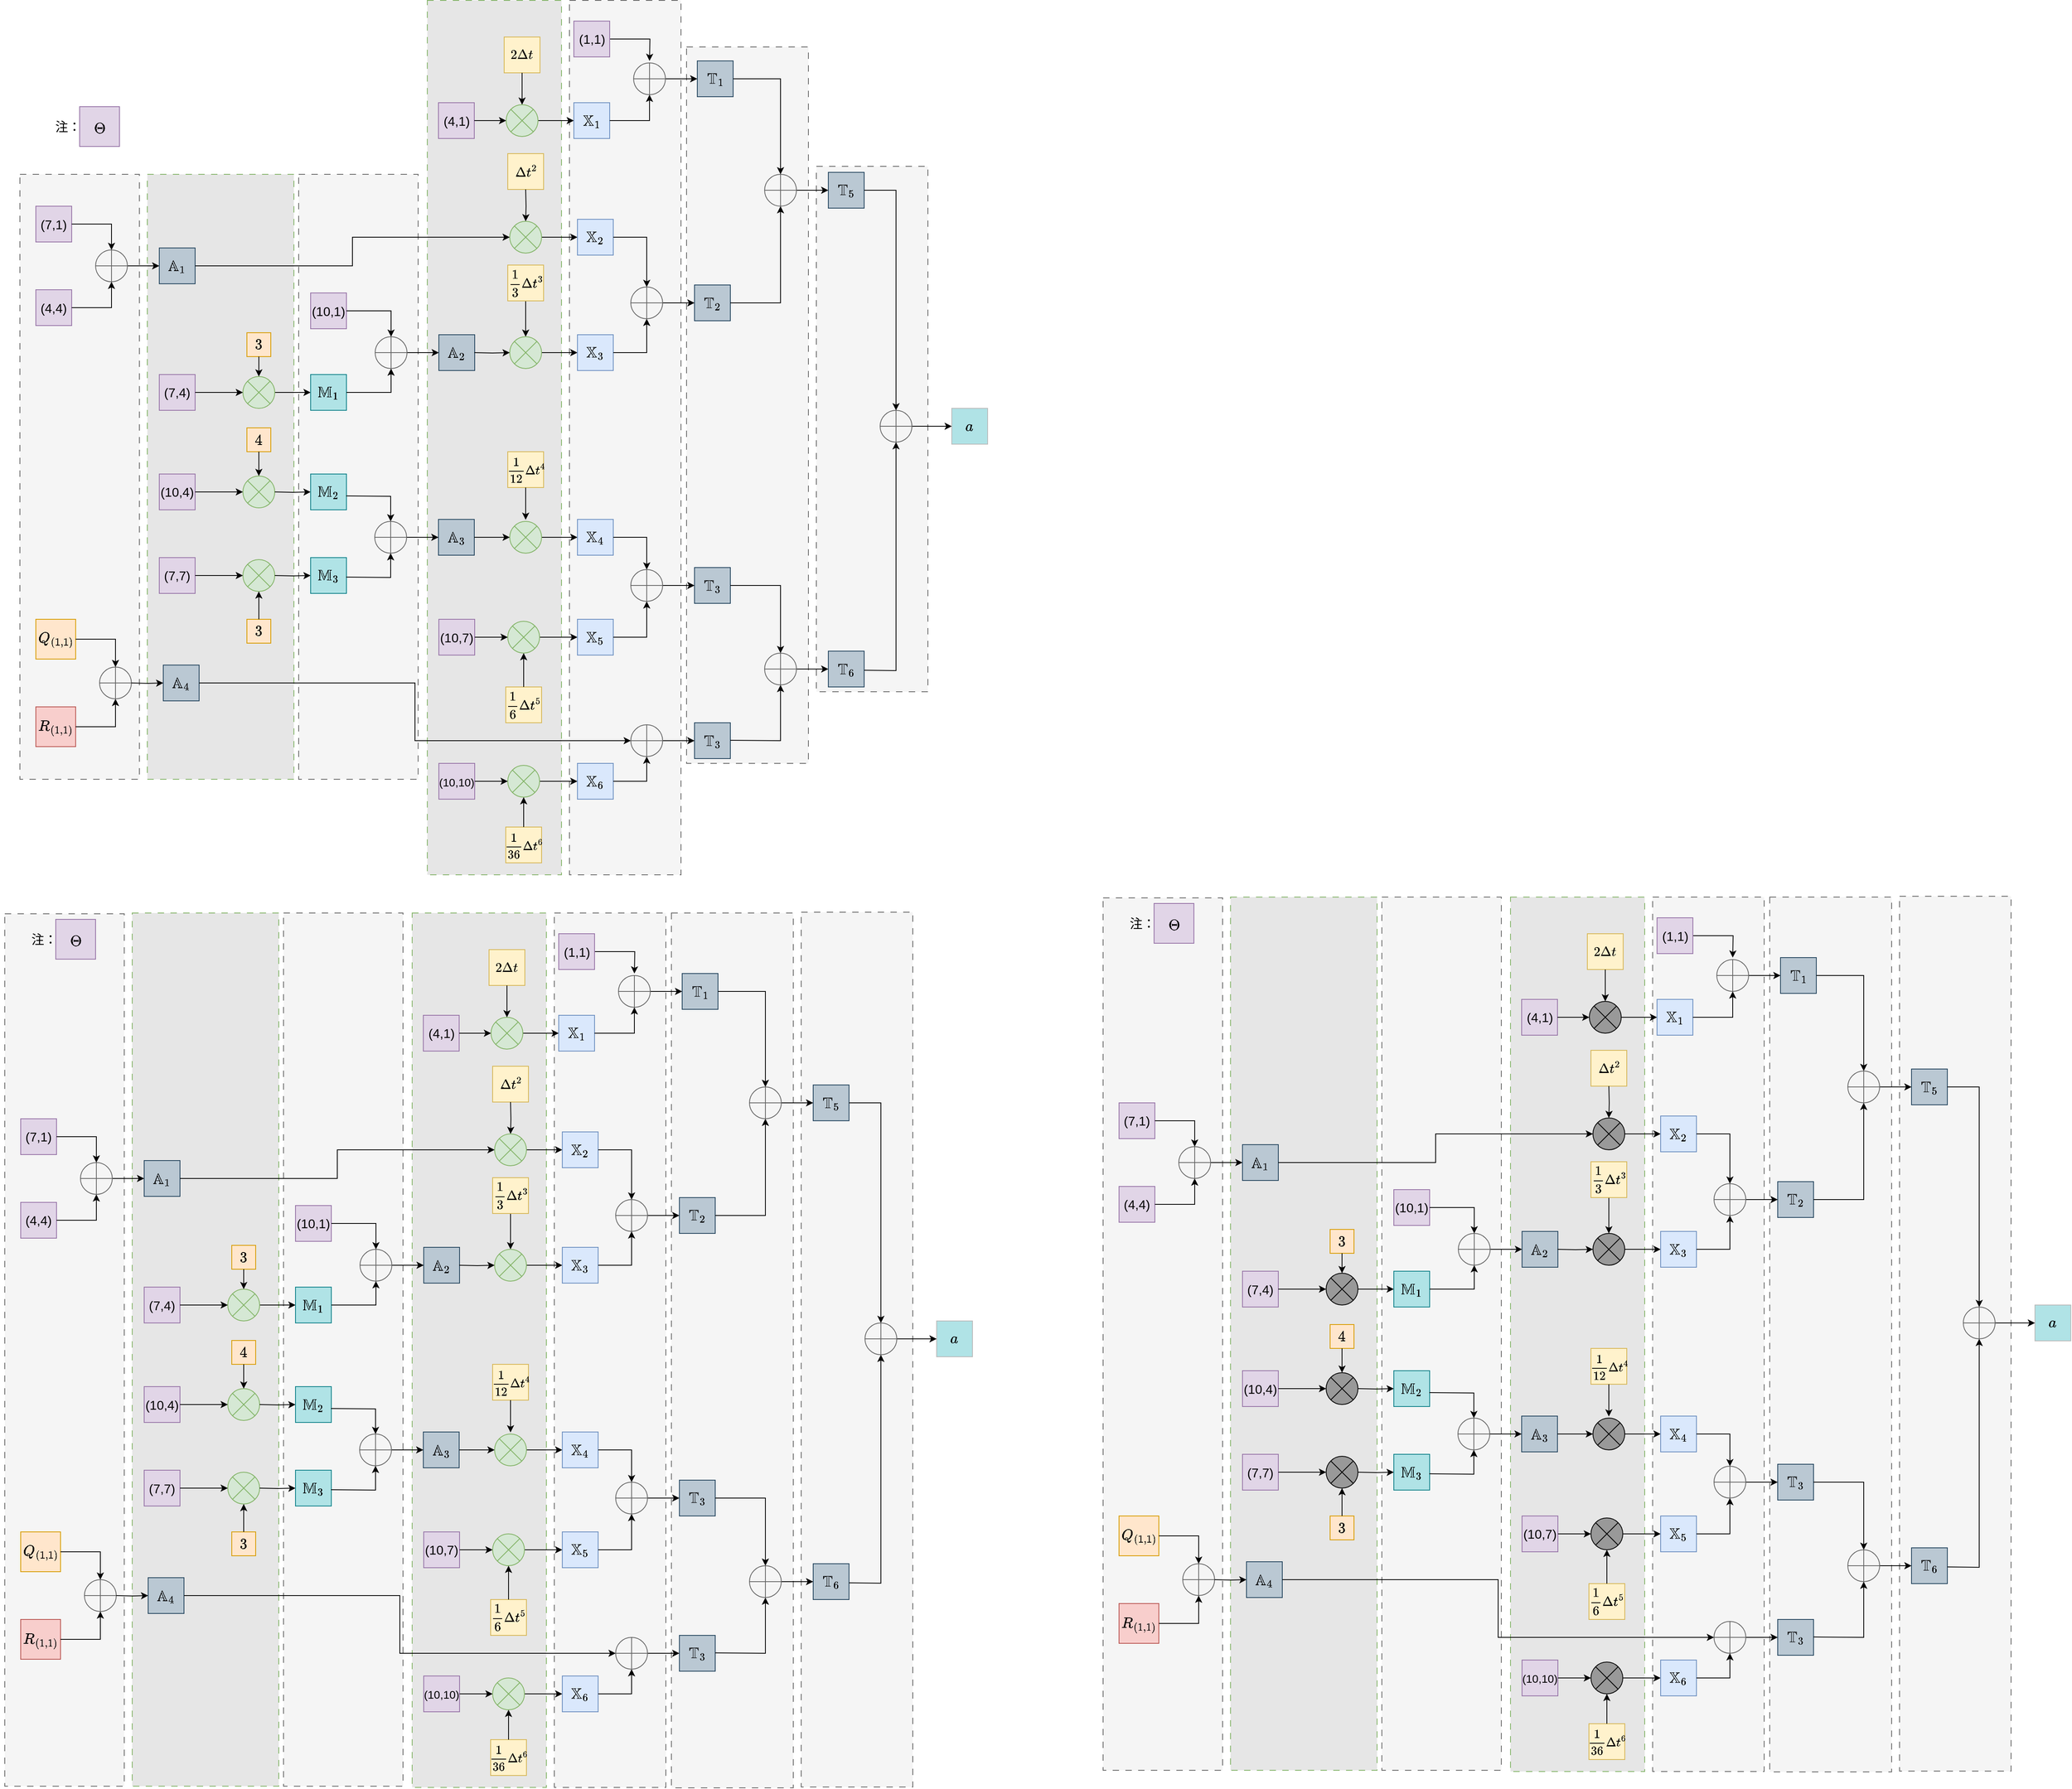 <mxfile version="24.7.12">
  <diagram name="第 1 页" id="d_n8VdiITfkLDy5SCD2Q">
    <mxGraphModel dx="4975" dy="2212" grid="0" gridSize="10" guides="1" tooltips="1" connect="1" arrows="1" fold="1" page="1" pageScale="1" pageWidth="827" pageHeight="1169" math="1" shadow="0">
      <root>
        <mxCell id="0" />
        <mxCell id="1" parent="0" />
        <mxCell id="dG040CZCFqrrKlF94xfp-167" value="" style="rounded=0;whiteSpace=wrap;html=1;dashed=1;dashPattern=8 8;fillColor=#f5f5f5;fontColor=#333333;strokeColor=#666666;" parent="1" vertex="1">
          <mxGeometry x="850" y="270" width="140" height="660" as="geometry" />
        </mxCell>
        <mxCell id="dG040CZCFqrrKlF94xfp-166" value="" style="rounded=0;whiteSpace=wrap;html=1;dashed=1;dashPattern=8 8;fillColor=#f5f5f5;fontColor=#333333;strokeColor=#666666;" parent="1" vertex="1">
          <mxGeometry x="687" y="120" width="153" height="900" as="geometry" />
        </mxCell>
        <mxCell id="dG040CZCFqrrKlF94xfp-165" value="" style="rounded=0;whiteSpace=wrap;html=1;dashed=1;dashPattern=8 8;fillColor=#f5f5f5;fontColor=#333333;strokeColor=#666666;" parent="1" vertex="1">
          <mxGeometry x="540" y="61.5" width="140" height="1098.5" as="geometry" />
        </mxCell>
        <mxCell id="dG040CZCFqrrKlF94xfp-162" value="" style="rounded=0;whiteSpace=wrap;html=1;dashed=1;dashPattern=8 8;strokeColor=#82b366;fillColor=#E6E6E6;" parent="1" vertex="1">
          <mxGeometry x="361.5" y="61.5" width="168.5" height="1098.5" as="geometry" />
        </mxCell>
        <mxCell id="dG040CZCFqrrKlF94xfp-159" value="" style="rounded=0;whiteSpace=wrap;html=1;dashed=1;dashPattern=8 8;fillColor=#f5f5f5;fontColor=#333333;strokeColor=#666666;" parent="1" vertex="1">
          <mxGeometry x="200" y="280" width="150" height="760" as="geometry" />
        </mxCell>
        <mxCell id="dG040CZCFqrrKlF94xfp-158" value="" style="rounded=0;whiteSpace=wrap;html=1;dashed=1;dashPattern=8 8;strokeColor=#82b366;fillColor=#E6E6E6;" parent="1" vertex="1">
          <mxGeometry x="10" y="280" width="184" height="760" as="geometry" />
        </mxCell>
        <mxCell id="dG040CZCFqrrKlF94xfp-157" value="" style="rounded=0;whiteSpace=wrap;html=1;dashed=1;dashPattern=8 8;fillColor=#f5f5f5;fontColor=#333333;strokeColor=#666666;" parent="1" vertex="1">
          <mxGeometry x="-150" y="280" width="150" height="760" as="geometry" />
        </mxCell>
        <mxCell id="dG040CZCFqrrKlF94xfp-41" value="" style="whiteSpace=wrap;html=1;aspect=fixed;fillColor=#e1d5e7;strokeColor=#9673a6;fontSize=16;" parent="1" vertex="1">
          <mxGeometry x="-75" y="195" width="50" height="50" as="geometry" />
        </mxCell>
        <mxCell id="dG040CZCFqrrKlF94xfp-119" style="edgeStyle=orthogonalEdgeStyle;rounded=0;orthogonalLoop=1;jettySize=auto;html=1;" parent="1" source="dG040CZCFqrrKlF94xfp-1" edge="1">
          <mxGeometry relative="1" as="geometry">
            <mxPoint x="640.5" y="137.5" as="targetPoint" />
          </mxGeometry>
        </mxCell>
        <mxCell id="dG040CZCFqrrKlF94xfp-1" value="(1,1)" style="whiteSpace=wrap;html=1;aspect=fixed;fillColor=#e1d5e7;strokeColor=#9673a6;fontSize=16;" parent="1" vertex="1">
          <mxGeometry x="545.5" y="87.5" width="45" height="45" as="geometry" />
        </mxCell>
        <mxCell id="dG040CZCFqrrKlF94xfp-2" value="(4,1)" style="whiteSpace=wrap;html=1;aspect=fixed;fillColor=#e1d5e7;strokeColor=#9673a6;fontSize=16;" parent="1" vertex="1">
          <mxGeometry x="375.5" y="190" width="45" height="45" as="geometry" />
        </mxCell>
        <mxCell id="dG040CZCFqrrKlF94xfp-3" value="(7,1)" style="whiteSpace=wrap;html=1;aspect=fixed;fillColor=#e1d5e7;strokeColor=#9673a6;fontSize=16;" parent="1" vertex="1">
          <mxGeometry x="-130" y="320" width="45" height="45" as="geometry" />
        </mxCell>
        <mxCell id="dG040CZCFqrrKlF94xfp-4" value="(4,4)" style="whiteSpace=wrap;html=1;aspect=fixed;fillColor=#e1d5e7;strokeColor=#9673a6;fontSize=16;" parent="1" vertex="1">
          <mxGeometry x="-130" y="425" width="45" height="45" as="geometry" />
        </mxCell>
        <mxCell id="dG040CZCFqrrKlF94xfp-9" value="(10,1)" style="whiteSpace=wrap;html=1;aspect=fixed;fillColor=#e1d5e7;strokeColor=#9673a6;fontSize=16;" parent="1" vertex="1">
          <mxGeometry x="215" y="429" width="45" height="45" as="geometry" />
        </mxCell>
        <mxCell id="dG040CZCFqrrKlF94xfp-10" value="(7,4)" style="whiteSpace=wrap;html=1;aspect=fixed;fillColor=#e1d5e7;strokeColor=#9673a6;fontSize=16;" parent="1" vertex="1">
          <mxGeometry x="25" y="531.5" width="45" height="45" as="geometry" />
        </mxCell>
        <mxCell id="dG040CZCFqrrKlF94xfp-11" value="(10,4)" style="whiteSpace=wrap;html=1;aspect=fixed;fillColor=#e1d5e7;strokeColor=#9673a6;fontSize=16;" parent="1" vertex="1">
          <mxGeometry x="25" y="656.5" width="45" height="45" as="geometry" />
        </mxCell>
        <mxCell id="dG040CZCFqrrKlF94xfp-12" value="(7,7)" style="whiteSpace=wrap;html=1;aspect=fixed;fillColor=#e1d5e7;strokeColor=#9673a6;fontSize=16;" parent="1" vertex="1">
          <mxGeometry x="25" y="761.5" width="45" height="45" as="geometry" />
        </mxCell>
        <mxCell id="dG040CZCFqrrKlF94xfp-13" value="(10,7)" style="whiteSpace=wrap;html=1;aspect=fixed;fillColor=#e1d5e7;strokeColor=#9673a6;fontSize=16;" parent="1" vertex="1">
          <mxGeometry x="376" y="839" width="45" height="45" as="geometry" />
        </mxCell>
        <mxCell id="dG040CZCFqrrKlF94xfp-14" value="&lt;font style=&quot;font-size: 14px;&quot;&gt;(10,10)&lt;/font&gt;" style="whiteSpace=wrap;html=1;aspect=fixed;fillColor=#e1d5e7;strokeColor=#9673a6;fontSize=16;" parent="1" vertex="1">
          <mxGeometry x="376" y="1020" width="45" height="45" as="geometry" />
        </mxCell>
        <mxCell id="dG040CZCFqrrKlF94xfp-15" value="$$Q_{(1,1)}$$" style="whiteSpace=wrap;html=1;aspect=fixed;fillColor=#ffe6cc;strokeColor=#d79b00;fontSize=16;" parent="1" vertex="1">
          <mxGeometry x="-130" y="839" width="50" height="50" as="geometry" />
        </mxCell>
        <mxCell id="dG040CZCFqrrKlF94xfp-16" value="$$R_{(1,1)}$$" style="whiteSpace=wrap;html=1;aspect=fixed;fillColor=#f8cecc;strokeColor=#b85450;fontSize=16;" parent="1" vertex="1">
          <mxGeometry x="-130" y="949" width="50" height="50" as="geometry" />
        </mxCell>
        <mxCell id="dG040CZCFqrrKlF94xfp-17" value="$$\Theta$$" style="text;html=1;align=center;verticalAlign=middle;resizable=0;points=[];autosize=1;strokeColor=none;fillColor=none;fontSize=16;" parent="1" vertex="1">
          <mxGeometry x="-100" y="207.5" width="100" height="30" as="geometry" />
        </mxCell>
        <mxCell id="dG040CZCFqrrKlF94xfp-18" value="&lt;font style=&quot;font-size: 16px;&quot;&gt;$$\mathbb{A}_1$$&lt;/font&gt;" style="whiteSpace=wrap;html=1;aspect=fixed;fontSize=16;fillColor=#bac8d3;strokeColor=#23445d;" parent="1" vertex="1">
          <mxGeometry x="25" y="372.5" width="45" height="45" as="geometry" />
        </mxCell>
        <mxCell id="dG040CZCFqrrKlF94xfp-19" value="" style="verticalLabelPosition=bottom;verticalAlign=top;html=1;shape=mxgraph.flowchart.summing_function;fontSize=16;fillColor=#f5f5f5;fontColor=#333333;strokeColor=#666666;" parent="1" vertex="1">
          <mxGeometry x="-50" y="899" width="40" height="40" as="geometry" />
        </mxCell>
        <mxCell id="dG040CZCFqrrKlF94xfp-71" style="edgeStyle=orthogonalEdgeStyle;rounded=0;orthogonalLoop=1;jettySize=auto;html=1;entryX=0;entryY=0.5;entryDx=0;entryDy=0;" parent="1" source="dG040CZCFqrrKlF94xfp-20" target="dG040CZCFqrrKlF94xfp-70" edge="1">
          <mxGeometry relative="1" as="geometry" />
        </mxCell>
        <mxCell id="dG040CZCFqrrKlF94xfp-20" value="" style="verticalLabelPosition=bottom;verticalAlign=top;html=1;shape=mxgraph.flowchart.or;fontSize=16;fillColor=#d5e8d4;strokeColor=#82b366;" parent="1" vertex="1">
          <mxGeometry x="460.5" y="192.5" width="40" height="40" as="geometry" />
        </mxCell>
        <mxCell id="dG040CZCFqrrKlF94xfp-21" style="edgeStyle=orthogonalEdgeStyle;rounded=0;orthogonalLoop=1;jettySize=auto;html=1;exitX=1;exitY=0.5;exitDx=0;exitDy=0;entryX=0;entryY=0.5;entryDx=0;entryDy=0;entryPerimeter=0;fontSize=16;" parent="1" source="dG040CZCFqrrKlF94xfp-2" target="dG040CZCFqrrKlF94xfp-20" edge="1">
          <mxGeometry relative="1" as="geometry" />
        </mxCell>
        <mxCell id="dG040CZCFqrrKlF94xfp-22" value="$$2\Delta t$$" style="whiteSpace=wrap;html=1;aspect=fixed;fillColor=#fff2cc;strokeColor=#d6b656;fontSize=14;" parent="1" vertex="1">
          <mxGeometry x="458" y="107.5" width="45" height="45" as="geometry" />
        </mxCell>
        <mxCell id="dG040CZCFqrrKlF94xfp-23" value="$$\Delta t^2$$" style="whiteSpace=wrap;html=1;aspect=fixed;fillColor=#fff2cc;strokeColor=#d6b656;fontSize=14;" parent="1" vertex="1">
          <mxGeometry x="462.5" y="254" width="45" height="45" as="geometry" />
        </mxCell>
        <mxCell id="dG040CZCFqrrKlF94xfp-94" value="" style="edgeStyle=orthogonalEdgeStyle;rounded=0;orthogonalLoop=1;jettySize=auto;html=1;" parent="1" source="dG040CZCFqrrKlF94xfp-24" target="dG040CZCFqrrKlF94xfp-84" edge="1">
          <mxGeometry relative="1" as="geometry" />
        </mxCell>
        <mxCell id="dG040CZCFqrrKlF94xfp-24" value="$$\frac{1}{3}\Delta t^3$$" style="whiteSpace=wrap;html=1;aspect=fixed;fillColor=#fff2cc;strokeColor=#d6b656;fontSize=14;" parent="1" vertex="1">
          <mxGeometry x="462.5" y="394" width="45" height="45" as="geometry" />
        </mxCell>
        <mxCell id="dG040CZCFqrrKlF94xfp-25" value="$$\frac{1}{12}\Delta t^4$$" style="whiteSpace=wrap;html=1;aspect=fixed;fillColor=#fff2cc;strokeColor=#d6b656;fontSize=13;" parent="1" vertex="1">
          <mxGeometry x="462.5" y="628.5" width="45" height="45" as="geometry" />
        </mxCell>
        <mxCell id="dG040CZCFqrrKlF94xfp-26" value="$$\frac{1}{6}\Delta t^5$$" style="whiteSpace=wrap;html=1;aspect=fixed;fillColor=#fff2cc;strokeColor=#d6b656;fontSize=14;" parent="1" vertex="1">
          <mxGeometry x="460" y="924" width="45" height="45" as="geometry" />
        </mxCell>
        <mxCell id="dG040CZCFqrrKlF94xfp-27" value="&lt;font style=&quot;font-size: 13px;&quot;&gt;$$\frac{1}{36}\Delta t^6$$&lt;/font&gt;" style="whiteSpace=wrap;html=1;aspect=fixed;fillColor=#fff2cc;strokeColor=#d6b656;fontSize=14;" parent="1" vertex="1">
          <mxGeometry x="460" y="1100" width="45" height="45" as="geometry" />
        </mxCell>
        <mxCell id="dG040CZCFqrrKlF94xfp-28" style="edgeStyle=orthogonalEdgeStyle;rounded=0;orthogonalLoop=1;jettySize=auto;html=1;entryX=0.5;entryY=0;entryDx=0;entryDy=0;entryPerimeter=0;fontSize=16;" parent="1" source="dG040CZCFqrrKlF94xfp-22" target="dG040CZCFqrrKlF94xfp-20" edge="1">
          <mxGeometry relative="1" as="geometry" />
        </mxCell>
        <mxCell id="dG040CZCFqrrKlF94xfp-52" style="edgeStyle=orthogonalEdgeStyle;rounded=0;orthogonalLoop=1;jettySize=auto;html=1;entryX=0;entryY=0.5;entryDx=0;entryDy=0;fontSize=16;" parent="1" source="dG040CZCFqrrKlF94xfp-29" target="dG040CZCFqrrKlF94xfp-51" edge="1">
          <mxGeometry relative="1" as="geometry" />
        </mxCell>
        <mxCell id="dG040CZCFqrrKlF94xfp-29" value="" style="verticalLabelPosition=bottom;verticalAlign=top;html=1;shape=mxgraph.flowchart.or;fontSize=16;fillColor=#d5e8d4;strokeColor=#82b366;" parent="1" vertex="1">
          <mxGeometry x="130" y="534" width="40" height="40" as="geometry" />
        </mxCell>
        <mxCell id="dG040CZCFqrrKlF94xfp-30" value="$$3$$" style="whiteSpace=wrap;html=1;aspect=fixed;fillColor=#ffe6cc;strokeColor=#d79b00;fontSize=16;" parent="1" vertex="1">
          <mxGeometry x="135" y="479" width="30" height="30" as="geometry" />
        </mxCell>
        <mxCell id="dG040CZCFqrrKlF94xfp-31" style="edgeStyle=orthogonalEdgeStyle;rounded=0;orthogonalLoop=1;jettySize=auto;html=1;entryX=0.5;entryY=0;entryDx=0;entryDy=0;entryPerimeter=0;fontSize=16;" parent="1" source="dG040CZCFqrrKlF94xfp-30" target="dG040CZCFqrrKlF94xfp-29" edge="1">
          <mxGeometry relative="1" as="geometry" />
        </mxCell>
        <mxCell id="dG040CZCFqrrKlF94xfp-32" style="edgeStyle=orthogonalEdgeStyle;rounded=0;orthogonalLoop=1;jettySize=auto;html=1;exitX=1;exitY=0.5;exitDx=0;exitDy=0;entryX=0;entryY=0.5;entryDx=0;entryDy=0;entryPerimeter=0;fontSize=16;" parent="1" source="dG040CZCFqrrKlF94xfp-10" target="dG040CZCFqrrKlF94xfp-29" edge="1">
          <mxGeometry relative="1" as="geometry" />
        </mxCell>
        <mxCell id="dG040CZCFqrrKlF94xfp-33" value="" style="verticalLabelPosition=bottom;verticalAlign=top;html=1;shape=mxgraph.flowchart.or;fontSize=16;fillColor=#d5e8d4;strokeColor=#82b366;" parent="1" vertex="1">
          <mxGeometry x="130" y="764" width="40" height="40" as="geometry" />
        </mxCell>
        <mxCell id="dG040CZCFqrrKlF94xfp-34" value="$$3$$" style="whiteSpace=wrap;html=1;aspect=fixed;fillColor=#ffe6cc;strokeColor=#d79b00;fontSize=16;" parent="1" vertex="1">
          <mxGeometry x="135" y="839" width="30" height="30" as="geometry" />
        </mxCell>
        <mxCell id="dG040CZCFqrrKlF94xfp-35" style="edgeStyle=orthogonalEdgeStyle;rounded=0;orthogonalLoop=1;jettySize=auto;html=1;entryX=0.5;entryY=1;entryDx=0;entryDy=0;entryPerimeter=0;fontSize=16;" parent="1" source="dG040CZCFqrrKlF94xfp-34" target="dG040CZCFqrrKlF94xfp-33" edge="1">
          <mxGeometry relative="1" as="geometry" />
        </mxCell>
        <mxCell id="dG040CZCFqrrKlF94xfp-36" style="edgeStyle=orthogonalEdgeStyle;rounded=0;orthogonalLoop=1;jettySize=auto;html=1;exitX=1;exitY=0.5;exitDx=0;exitDy=0;entryX=0;entryY=0.5;entryDx=0;entryDy=0;entryPerimeter=0;fontSize=16;" parent="1" source="dG040CZCFqrrKlF94xfp-12" target="dG040CZCFqrrKlF94xfp-33" edge="1">
          <mxGeometry relative="1" as="geometry" />
        </mxCell>
        <mxCell id="dG040CZCFqrrKlF94xfp-37" value="" style="verticalLabelPosition=bottom;verticalAlign=top;html=1;shape=mxgraph.flowchart.or;fontSize=16;fillColor=#d5e8d4;strokeColor=#82b366;" parent="1" vertex="1">
          <mxGeometry x="130" y="659" width="40" height="40" as="geometry" />
        </mxCell>
        <mxCell id="dG040CZCFqrrKlF94xfp-38" value="$$4$$" style="whiteSpace=wrap;html=1;aspect=fixed;fillColor=#ffe6cc;strokeColor=#d79b00;fontSize=16;" parent="1" vertex="1">
          <mxGeometry x="135" y="598.5" width="30" height="30" as="geometry" />
        </mxCell>
        <mxCell id="dG040CZCFqrrKlF94xfp-39" style="edgeStyle=orthogonalEdgeStyle;rounded=0;orthogonalLoop=1;jettySize=auto;html=1;entryX=0.5;entryY=0;entryDx=0;entryDy=0;entryPerimeter=0;fontSize=16;" parent="1" source="dG040CZCFqrrKlF94xfp-38" target="dG040CZCFqrrKlF94xfp-37" edge="1">
          <mxGeometry relative="1" as="geometry" />
        </mxCell>
        <mxCell id="dG040CZCFqrrKlF94xfp-40" style="edgeStyle=orthogonalEdgeStyle;rounded=0;orthogonalLoop=1;jettySize=auto;html=1;entryX=0;entryY=0.5;entryDx=0;entryDy=0;entryPerimeter=0;fontSize=16;" parent="1" source="dG040CZCFqrrKlF94xfp-11" target="dG040CZCFqrrKlF94xfp-37" edge="1">
          <mxGeometry relative="1" as="geometry" />
        </mxCell>
        <mxCell id="dG040CZCFqrrKlF94xfp-42" style="edgeStyle=orthogonalEdgeStyle;rounded=0;orthogonalLoop=1;jettySize=auto;html=1;entryX=0.5;entryY=0;entryDx=0;entryDy=0;entryPerimeter=0;fontSize=16;" parent="1" source="dG040CZCFqrrKlF94xfp-15" target="dG040CZCFqrrKlF94xfp-19" edge="1">
          <mxGeometry relative="1" as="geometry" />
        </mxCell>
        <mxCell id="dG040CZCFqrrKlF94xfp-43" style="edgeStyle=orthogonalEdgeStyle;rounded=0;orthogonalLoop=1;jettySize=auto;html=1;exitX=1;exitY=0.5;exitDx=0;exitDy=0;entryX=0.5;entryY=1;entryDx=0;entryDy=0;entryPerimeter=0;fontSize=16;" parent="1" source="dG040CZCFqrrKlF94xfp-16" target="dG040CZCFqrrKlF94xfp-19" edge="1">
          <mxGeometry relative="1" as="geometry" />
        </mxCell>
        <mxCell id="dG040CZCFqrrKlF94xfp-48" style="edgeStyle=orthogonalEdgeStyle;rounded=0;orthogonalLoop=1;jettySize=auto;html=1;entryX=0;entryY=0.5;entryDx=0;entryDy=0;fontSize=16;" parent="1" source="dG040CZCFqrrKlF94xfp-44" target="dG040CZCFqrrKlF94xfp-18" edge="1">
          <mxGeometry relative="1" as="geometry" />
        </mxCell>
        <mxCell id="dG040CZCFqrrKlF94xfp-44" value="" style="verticalLabelPosition=bottom;verticalAlign=top;html=1;shape=mxgraph.flowchart.summing_function;fontSize=16;fillColor=#f5f5f5;fontColor=#333333;strokeColor=#666666;" parent="1" vertex="1">
          <mxGeometry x="-55" y="375" width="40" height="40" as="geometry" />
        </mxCell>
        <mxCell id="dG040CZCFqrrKlF94xfp-45" style="edgeStyle=orthogonalEdgeStyle;rounded=0;orthogonalLoop=1;jettySize=auto;html=1;entryX=0.5;entryY=0;entryDx=0;entryDy=0;entryPerimeter=0;fontSize=16;exitX=1;exitY=0.5;exitDx=0;exitDy=0;" parent="1" source="dG040CZCFqrrKlF94xfp-3" target="dG040CZCFqrrKlF94xfp-44" edge="1">
          <mxGeometry relative="1" as="geometry">
            <mxPoint x="-85" y="340" as="sourcePoint" />
          </mxGeometry>
        </mxCell>
        <mxCell id="dG040CZCFqrrKlF94xfp-46" style="edgeStyle=orthogonalEdgeStyle;rounded=0;orthogonalLoop=1;jettySize=auto;html=1;exitX=1;exitY=0.5;exitDx=0;exitDy=0;entryX=0.5;entryY=1;entryDx=0;entryDy=0;entryPerimeter=0;fontSize=16;" parent="1" source="dG040CZCFqrrKlF94xfp-4" target="dG040CZCFqrrKlF94xfp-44" edge="1">
          <mxGeometry relative="1" as="geometry">
            <mxPoint x="-85" y="450" as="sourcePoint" />
          </mxGeometry>
        </mxCell>
        <mxCell id="dG040CZCFqrrKlF94xfp-49" value="$$\mathbb{A}_4$$" style="whiteSpace=wrap;html=1;aspect=fixed;fontSize=16;fillColor=#bac8d3;strokeColor=#23445d;" parent="1" vertex="1">
          <mxGeometry x="30" y="896.5" width="45" height="45" as="geometry" />
        </mxCell>
        <mxCell id="dG040CZCFqrrKlF94xfp-50" style="edgeStyle=orthogonalEdgeStyle;rounded=0;orthogonalLoop=1;jettySize=auto;html=1;entryX=0;entryY=0.5;entryDx=0;entryDy=0;fontSize=16;" parent="1" target="dG040CZCFqrrKlF94xfp-49" edge="1">
          <mxGeometry relative="1" as="geometry">
            <mxPoint x="-10" y="919" as="sourcePoint" />
          </mxGeometry>
        </mxCell>
        <mxCell id="dG040CZCFqrrKlF94xfp-51" value="$$\mathbb{M}_1$$" style="whiteSpace=wrap;html=1;aspect=fixed;fontSize=16;fillColor=#b0e3e6;strokeColor=#0e8088;" parent="1" vertex="1">
          <mxGeometry x="215" y="531.5" width="45" height="45" as="geometry" />
        </mxCell>
        <mxCell id="dG040CZCFqrrKlF94xfp-53" style="edgeStyle=orthogonalEdgeStyle;rounded=0;orthogonalLoop=1;jettySize=auto;html=1;entryX=0;entryY=0.5;entryDx=0;entryDy=0;fontSize=16;" parent="1" target="dG040CZCFqrrKlF94xfp-54" edge="1">
          <mxGeometry relative="1" as="geometry">
            <mxPoint x="170" y="679" as="sourcePoint" />
          </mxGeometry>
        </mxCell>
        <mxCell id="dG040CZCFqrrKlF94xfp-54" value="$$\mathbb{M}_2$$" style="whiteSpace=wrap;html=1;aspect=fixed;fontSize=16;fillColor=#b0e3e6;strokeColor=#0e8088;" parent="1" vertex="1">
          <mxGeometry x="215" y="656.5" width="45" height="45" as="geometry" />
        </mxCell>
        <mxCell id="dG040CZCFqrrKlF94xfp-55" style="edgeStyle=orthogonalEdgeStyle;rounded=0;orthogonalLoop=1;jettySize=auto;html=1;entryX=0;entryY=0.5;entryDx=0;entryDy=0;fontSize=16;" parent="1" target="dG040CZCFqrrKlF94xfp-56" edge="1">
          <mxGeometry relative="1" as="geometry">
            <mxPoint x="170" y="784" as="sourcePoint" />
          </mxGeometry>
        </mxCell>
        <mxCell id="dG040CZCFqrrKlF94xfp-56" value="$$\mathbb{M}_3$$" style="whiteSpace=wrap;html=1;aspect=fixed;fontSize=16;fillColor=#b0e3e6;strokeColor=#0e8088;" parent="1" vertex="1">
          <mxGeometry x="215" y="761.5" width="45" height="45" as="geometry" />
        </mxCell>
        <mxCell id="dG040CZCFqrrKlF94xfp-59" value="&lt;font style=&quot;font-size: 16px;&quot;&gt;$$\mathbb{A}_2$$&lt;/font&gt;" style="whiteSpace=wrap;html=1;aspect=fixed;fontSize=16;fillColor=#bac8d3;strokeColor=#23445d;" parent="1" vertex="1">
          <mxGeometry x="376" y="481.5" width="45" height="45" as="geometry" />
        </mxCell>
        <mxCell id="dG040CZCFqrrKlF94xfp-60" style="edgeStyle=orthogonalEdgeStyle;rounded=0;orthogonalLoop=1;jettySize=auto;html=1;entryX=0;entryY=0.5;entryDx=0;entryDy=0;fontSize=16;" parent="1" source="dG040CZCFqrrKlF94xfp-61" target="dG040CZCFqrrKlF94xfp-59" edge="1">
          <mxGeometry relative="1" as="geometry" />
        </mxCell>
        <mxCell id="dG040CZCFqrrKlF94xfp-61" value="" style="verticalLabelPosition=bottom;verticalAlign=top;html=1;shape=mxgraph.flowchart.summing_function;fontSize=16;fillColor=#f5f5f5;fontColor=#333333;strokeColor=#666666;" parent="1" vertex="1">
          <mxGeometry x="296" y="484" width="40" height="40" as="geometry" />
        </mxCell>
        <mxCell id="dG040CZCFqrrKlF94xfp-62" style="edgeStyle=orthogonalEdgeStyle;rounded=0;orthogonalLoop=1;jettySize=auto;html=1;entryX=0.5;entryY=0;entryDx=0;entryDy=0;entryPerimeter=0;" parent="1" source="dG040CZCFqrrKlF94xfp-9" target="dG040CZCFqrrKlF94xfp-61" edge="1">
          <mxGeometry relative="1" as="geometry" />
        </mxCell>
        <mxCell id="dG040CZCFqrrKlF94xfp-63" style="edgeStyle=orthogonalEdgeStyle;rounded=0;orthogonalLoop=1;jettySize=auto;html=1;exitX=1;exitY=0.5;exitDx=0;exitDy=0;entryX=0.5;entryY=1;entryDx=0;entryDy=0;entryPerimeter=0;" parent="1" source="dG040CZCFqrrKlF94xfp-51" target="dG040CZCFqrrKlF94xfp-61" edge="1">
          <mxGeometry relative="1" as="geometry" />
        </mxCell>
        <mxCell id="dG040CZCFqrrKlF94xfp-64" value="&lt;font style=&quot;font-size: 16px;&quot;&gt;$$\mathbb{A}_3$$&lt;/font&gt;" style="whiteSpace=wrap;html=1;aspect=fixed;fontSize=16;fillColor=#bac8d3;strokeColor=#23445d;" parent="1" vertex="1">
          <mxGeometry x="375.5" y="713.5" width="45" height="45" as="geometry" />
        </mxCell>
        <mxCell id="dG040CZCFqrrKlF94xfp-65" style="edgeStyle=orthogonalEdgeStyle;rounded=0;orthogonalLoop=1;jettySize=auto;html=1;entryX=0;entryY=0.5;entryDx=0;entryDy=0;fontSize=16;" parent="1" source="dG040CZCFqrrKlF94xfp-66" target="dG040CZCFqrrKlF94xfp-64" edge="1">
          <mxGeometry relative="1" as="geometry" />
        </mxCell>
        <mxCell id="dG040CZCFqrrKlF94xfp-66" value="" style="verticalLabelPosition=bottom;verticalAlign=top;html=1;shape=mxgraph.flowchart.summing_function;fontSize=16;fillColor=#f5f5f5;fontColor=#333333;strokeColor=#666666;" parent="1" vertex="1">
          <mxGeometry x="295.5" y="716" width="40" height="40" as="geometry" />
        </mxCell>
        <mxCell id="dG040CZCFqrrKlF94xfp-67" style="edgeStyle=orthogonalEdgeStyle;rounded=0;orthogonalLoop=1;jettySize=auto;html=1;entryX=0.5;entryY=0;entryDx=0;entryDy=0;entryPerimeter=0;" parent="1" target="dG040CZCFqrrKlF94xfp-66" edge="1">
          <mxGeometry relative="1" as="geometry">
            <mxPoint x="259.5" y="684" as="sourcePoint" />
          </mxGeometry>
        </mxCell>
        <mxCell id="dG040CZCFqrrKlF94xfp-68" style="edgeStyle=orthogonalEdgeStyle;rounded=0;orthogonalLoop=1;jettySize=auto;html=1;exitX=1;exitY=0.5;exitDx=0;exitDy=0;entryX=0.5;entryY=1;entryDx=0;entryDy=0;entryPerimeter=0;" parent="1" target="dG040CZCFqrrKlF94xfp-66" edge="1">
          <mxGeometry relative="1" as="geometry">
            <mxPoint x="259.5" y="786" as="sourcePoint" />
          </mxGeometry>
        </mxCell>
        <mxCell id="dG040CZCFqrrKlF94xfp-69" value="&lt;font style=&quot;font-size: 16px;&quot;&gt;注：&lt;/font&gt;" style="text;html=1;align=center;verticalAlign=middle;resizable=0;points=[];autosize=1;strokeColor=none;fillColor=none;" parent="1" vertex="1">
          <mxGeometry x="-120" y="205" width="60" height="30" as="geometry" />
        </mxCell>
        <mxCell id="dG040CZCFqrrKlF94xfp-70" value="&lt;font style=&quot;font-size: 16px;&quot;&gt;$$\mathbb{X}_1$$&lt;/font&gt;" style="whiteSpace=wrap;html=1;aspect=fixed;fontSize=16;fillColor=#dae8fc;strokeColor=#6c8ebf;" parent="1" vertex="1">
          <mxGeometry x="545.5" y="190" width="45" height="45" as="geometry" />
        </mxCell>
        <mxCell id="dG040CZCFqrrKlF94xfp-77" style="edgeStyle=orthogonalEdgeStyle;rounded=0;orthogonalLoop=1;jettySize=auto;html=1;entryX=0;entryY=0.5;entryDx=0;entryDy=0;" parent="1" source="dG040CZCFqrrKlF94xfp-78" target="dG040CZCFqrrKlF94xfp-80" edge="1">
          <mxGeometry relative="1" as="geometry" />
        </mxCell>
        <mxCell id="dG040CZCFqrrKlF94xfp-78" value="" style="verticalLabelPosition=bottom;verticalAlign=top;html=1;shape=mxgraph.flowchart.or;fontSize=16;fillColor=#d5e8d4;strokeColor=#82b366;" parent="1" vertex="1">
          <mxGeometry x="465" y="339" width="40" height="40" as="geometry" />
        </mxCell>
        <mxCell id="dG040CZCFqrrKlF94xfp-79" style="edgeStyle=orthogonalEdgeStyle;rounded=0;orthogonalLoop=1;jettySize=auto;html=1;entryX=0.5;entryY=0;entryDx=0;entryDy=0;entryPerimeter=0;fontSize=16;" parent="1" target="dG040CZCFqrrKlF94xfp-78" edge="1">
          <mxGeometry relative="1" as="geometry">
            <mxPoint x="485" y="299" as="sourcePoint" />
          </mxGeometry>
        </mxCell>
        <mxCell id="dG040CZCFqrrKlF94xfp-80" value="&lt;font style=&quot;font-size: 16px;&quot;&gt;$$\mathbb{X}_2$$&lt;/font&gt;" style="whiteSpace=wrap;html=1;aspect=fixed;fontSize=16;fillColor=#dae8fc;strokeColor=#6c8ebf;" parent="1" vertex="1">
          <mxGeometry x="550" y="336.5" width="45" height="45" as="geometry" />
        </mxCell>
        <mxCell id="dG040CZCFqrrKlF94xfp-83" style="edgeStyle=orthogonalEdgeStyle;rounded=0;orthogonalLoop=1;jettySize=auto;html=1;entryX=0;entryY=0.5;entryDx=0;entryDy=0;" parent="1" source="dG040CZCFqrrKlF94xfp-84" target="dG040CZCFqrrKlF94xfp-86" edge="1">
          <mxGeometry relative="1" as="geometry" />
        </mxCell>
        <mxCell id="dG040CZCFqrrKlF94xfp-84" value="" style="verticalLabelPosition=bottom;verticalAlign=top;html=1;shape=mxgraph.flowchart.or;fontSize=16;fillColor=#d5e8d4;strokeColor=#82b366;" parent="1" vertex="1">
          <mxGeometry x="465" y="484" width="40" height="40" as="geometry" />
        </mxCell>
        <mxCell id="dG040CZCFqrrKlF94xfp-86" value="&lt;font style=&quot;font-size: 16px;&quot;&gt;$$\mathbb{X}_3$$&lt;/font&gt;" style="whiteSpace=wrap;html=1;aspect=fixed;fontSize=16;fillColor=#dae8fc;strokeColor=#6c8ebf;" parent="1" vertex="1">
          <mxGeometry x="550" y="481.5" width="45" height="45" as="geometry" />
        </mxCell>
        <mxCell id="dG040CZCFqrrKlF94xfp-87" style="edgeStyle=orthogonalEdgeStyle;rounded=0;orthogonalLoop=1;jettySize=auto;html=1;entryX=0;entryY=0.5;entryDx=0;entryDy=0;entryPerimeter=0;" parent="1" target="dG040CZCFqrrKlF94xfp-84" edge="1">
          <mxGeometry relative="1" as="geometry">
            <mxPoint x="420.5" y="504.0" as="sourcePoint" />
          </mxGeometry>
        </mxCell>
        <mxCell id="dG040CZCFqrrKlF94xfp-89" style="edgeStyle=orthogonalEdgeStyle;rounded=0;orthogonalLoop=1;jettySize=auto;html=1;entryX=0;entryY=0.5;entryDx=0;entryDy=0;" parent="1" source="dG040CZCFqrrKlF94xfp-90" target="dG040CZCFqrrKlF94xfp-91" edge="1">
          <mxGeometry relative="1" as="geometry" />
        </mxCell>
        <mxCell id="dG040CZCFqrrKlF94xfp-90" value="" style="verticalLabelPosition=bottom;verticalAlign=top;html=1;shape=mxgraph.flowchart.or;fontSize=16;fillColor=#d5e8d4;strokeColor=#82b366;" parent="1" vertex="1">
          <mxGeometry x="465" y="716" width="40" height="40" as="geometry" />
        </mxCell>
        <mxCell id="dG040CZCFqrrKlF94xfp-91" value="&lt;font style=&quot;font-size: 16px;&quot;&gt;$$\mathbb{X}_4$$&lt;/font&gt;" style="whiteSpace=wrap;html=1;aspect=fixed;fontSize=16;fillColor=#dae8fc;strokeColor=#6c8ebf;" parent="1" vertex="1">
          <mxGeometry x="550" y="713.5" width="45" height="45" as="geometry" />
        </mxCell>
        <mxCell id="dG040CZCFqrrKlF94xfp-92" style="edgeStyle=orthogonalEdgeStyle;rounded=0;orthogonalLoop=1;jettySize=auto;html=1;entryX=0;entryY=0.5;entryDx=0;entryDy=0;entryPerimeter=0;" parent="1" source="dG040CZCFqrrKlF94xfp-64" target="dG040CZCFqrrKlF94xfp-90" edge="1">
          <mxGeometry relative="1" as="geometry" />
        </mxCell>
        <mxCell id="dG040CZCFqrrKlF94xfp-103" style="edgeStyle=orthogonalEdgeStyle;rounded=0;orthogonalLoop=1;jettySize=auto;html=1;entryX=0;entryY=0.5;entryDx=0;entryDy=0;" parent="1" source="dG040CZCFqrrKlF94xfp-104" target="dG040CZCFqrrKlF94xfp-105" edge="1">
          <mxGeometry relative="1" as="geometry" />
        </mxCell>
        <mxCell id="dG040CZCFqrrKlF94xfp-104" value="" style="verticalLabelPosition=bottom;verticalAlign=top;html=1;shape=mxgraph.flowchart.or;fontSize=16;fillColor=#d5e8d4;strokeColor=#82b366;" parent="1" vertex="1">
          <mxGeometry x="462.5" y="841.5" width="40" height="40" as="geometry" />
        </mxCell>
        <mxCell id="dG040CZCFqrrKlF94xfp-105" value="&lt;font style=&quot;font-size: 16px;&quot;&gt;$$\mathbb{X}_5$$&lt;/font&gt;" style="whiteSpace=wrap;html=1;aspect=fixed;fontSize=16;fillColor=#dae8fc;strokeColor=#6c8ebf;" parent="1" vertex="1">
          <mxGeometry x="550" y="839" width="45" height="45" as="geometry" />
        </mxCell>
        <mxCell id="dG040CZCFqrrKlF94xfp-107" value="" style="edgeStyle=orthogonalEdgeStyle;rounded=0;orthogonalLoop=1;jettySize=auto;html=1;exitX=0.5;exitY=1;exitDx=0;exitDy=0;" parent="1" source="dG040CZCFqrrKlF94xfp-25" edge="1">
          <mxGeometry relative="1" as="geometry">
            <mxPoint x="515" y="684" as="sourcePoint" />
            <mxPoint x="485" y="714" as="targetPoint" />
          </mxGeometry>
        </mxCell>
        <mxCell id="dG040CZCFqrrKlF94xfp-109" style="edgeStyle=orthogonalEdgeStyle;rounded=0;orthogonalLoop=1;jettySize=auto;html=1;entryX=0;entryY=0.5;entryDx=0;entryDy=0;entryPerimeter=0;" parent="1" source="dG040CZCFqrrKlF94xfp-13" target="dG040CZCFqrrKlF94xfp-104" edge="1">
          <mxGeometry relative="1" as="geometry" />
        </mxCell>
        <mxCell id="dG040CZCFqrrKlF94xfp-110" style="edgeStyle=orthogonalEdgeStyle;rounded=0;orthogonalLoop=1;jettySize=auto;html=1;entryX=0.5;entryY=1;entryDx=0;entryDy=0;entryPerimeter=0;" parent="1" source="dG040CZCFqrrKlF94xfp-26" target="dG040CZCFqrrKlF94xfp-104" edge="1">
          <mxGeometry relative="1" as="geometry" />
        </mxCell>
        <mxCell id="dG040CZCFqrrKlF94xfp-111" style="edgeStyle=orthogonalEdgeStyle;rounded=0;orthogonalLoop=1;jettySize=auto;html=1;entryX=0;entryY=0.5;entryDx=0;entryDy=0;" parent="1" source="dG040CZCFqrrKlF94xfp-112" target="dG040CZCFqrrKlF94xfp-113" edge="1">
          <mxGeometry relative="1" as="geometry" />
        </mxCell>
        <mxCell id="dG040CZCFqrrKlF94xfp-112" value="" style="verticalLabelPosition=bottom;verticalAlign=top;html=1;shape=mxgraph.flowchart.or;fontSize=16;fillColor=#d5e8d4;strokeColor=#82b366;" parent="1" vertex="1">
          <mxGeometry x="462.5" y="1022.5" width="40" height="40" as="geometry" />
        </mxCell>
        <mxCell id="dG040CZCFqrrKlF94xfp-113" value="&lt;font style=&quot;font-size: 16px;&quot;&gt;$$\mathbb{X}_6$$&lt;/font&gt;" style="whiteSpace=wrap;html=1;aspect=fixed;fontSize=16;fillColor=#dae8fc;strokeColor=#6c8ebf;" parent="1" vertex="1">
          <mxGeometry x="550" y="1020" width="45" height="45" as="geometry" />
        </mxCell>
        <mxCell id="dG040CZCFqrrKlF94xfp-114" style="edgeStyle=orthogonalEdgeStyle;rounded=0;orthogonalLoop=1;jettySize=auto;html=1;entryX=0;entryY=0.5;entryDx=0;entryDy=0;entryPerimeter=0;" parent="1" source="dG040CZCFqrrKlF94xfp-14" target="dG040CZCFqrrKlF94xfp-112" edge="1">
          <mxGeometry relative="1" as="geometry" />
        </mxCell>
        <mxCell id="dG040CZCFqrrKlF94xfp-115" style="edgeStyle=orthogonalEdgeStyle;rounded=0;orthogonalLoop=1;jettySize=auto;html=1;entryX=0.5;entryY=1;entryDx=0;entryDy=0;entryPerimeter=0;" parent="1" source="dG040CZCFqrrKlF94xfp-27" target="dG040CZCFqrrKlF94xfp-112" edge="1">
          <mxGeometry relative="1" as="geometry" />
        </mxCell>
        <mxCell id="dG040CZCFqrrKlF94xfp-116" value="&lt;font style=&quot;font-size: 16px;&quot;&gt;$$\mathbb{T}_1$$&lt;/font&gt;" style="whiteSpace=wrap;html=1;aspect=fixed;fontSize=16;fillColor=#bac8d3;strokeColor=#23445d;" parent="1" vertex="1">
          <mxGeometry x="700.5" y="137.5" width="45" height="45" as="geometry" />
        </mxCell>
        <mxCell id="dG040CZCFqrrKlF94xfp-117" style="edgeStyle=orthogonalEdgeStyle;rounded=0;orthogonalLoop=1;jettySize=auto;html=1;entryX=0;entryY=0.5;entryDx=0;entryDy=0;fontSize=16;" parent="1" source="dG040CZCFqrrKlF94xfp-118" target="dG040CZCFqrrKlF94xfp-116" edge="1">
          <mxGeometry relative="1" as="geometry" />
        </mxCell>
        <mxCell id="dG040CZCFqrrKlF94xfp-118" value="" style="verticalLabelPosition=bottom;verticalAlign=top;html=1;shape=mxgraph.flowchart.summing_function;fontSize=16;fillColor=#f5f5f5;fontColor=#333333;strokeColor=#666666;" parent="1" vertex="1">
          <mxGeometry x="620.5" y="140" width="40" height="40" as="geometry" />
        </mxCell>
        <mxCell id="dG040CZCFqrrKlF94xfp-120" style="edgeStyle=orthogonalEdgeStyle;rounded=0;orthogonalLoop=1;jettySize=auto;html=1;entryX=0.5;entryY=1;entryDx=0;entryDy=0;entryPerimeter=0;" parent="1" source="dG040CZCFqrrKlF94xfp-70" target="dG040CZCFqrrKlF94xfp-118" edge="1">
          <mxGeometry relative="1" as="geometry" />
        </mxCell>
        <mxCell id="dG040CZCFqrrKlF94xfp-121" value="&lt;font style=&quot;font-size: 16px;&quot;&gt;$$\mathbb{T}_2$$&lt;/font&gt;" style="whiteSpace=wrap;html=1;aspect=fixed;fontSize=16;fillColor=#bac8d3;strokeColor=#23445d;" parent="1" vertex="1">
          <mxGeometry x="697" y="419" width="45" height="45" as="geometry" />
        </mxCell>
        <mxCell id="dG040CZCFqrrKlF94xfp-129" style="edgeStyle=orthogonalEdgeStyle;rounded=0;orthogonalLoop=1;jettySize=auto;html=1;entryX=0;entryY=0.5;entryDx=0;entryDy=0;" parent="1" source="dG040CZCFqrrKlF94xfp-123" target="dG040CZCFqrrKlF94xfp-121" edge="1">
          <mxGeometry relative="1" as="geometry" />
        </mxCell>
        <mxCell id="dG040CZCFqrrKlF94xfp-123" value="" style="verticalLabelPosition=bottom;verticalAlign=top;html=1;shape=mxgraph.flowchart.summing_function;fontSize=16;fillColor=#f5f5f5;fontColor=#333333;strokeColor=#666666;" parent="1" vertex="1">
          <mxGeometry x="617" y="421.5" width="40" height="40" as="geometry" />
        </mxCell>
        <mxCell id="dG040CZCFqrrKlF94xfp-124" style="edgeStyle=orthogonalEdgeStyle;rounded=0;orthogonalLoop=1;jettySize=auto;html=1;entryX=0.5;entryY=0;entryDx=0;entryDy=0;entryPerimeter=0;" parent="1" source="dG040CZCFqrrKlF94xfp-80" target="dG040CZCFqrrKlF94xfp-123" edge="1">
          <mxGeometry relative="1" as="geometry" />
        </mxCell>
        <mxCell id="dG040CZCFqrrKlF94xfp-125" style="edgeStyle=orthogonalEdgeStyle;rounded=0;orthogonalLoop=1;jettySize=auto;html=1;entryX=0.5;entryY=1;entryDx=0;entryDy=0;entryPerimeter=0;" parent="1" source="dG040CZCFqrrKlF94xfp-86" target="dG040CZCFqrrKlF94xfp-123" edge="1">
          <mxGeometry relative="1" as="geometry" />
        </mxCell>
        <mxCell id="dG040CZCFqrrKlF94xfp-126" value="&lt;font style=&quot;font-size: 16px;&quot;&gt;$$\mathbb{T}_3$$&lt;/font&gt;" style="whiteSpace=wrap;html=1;aspect=fixed;fontSize=16;fillColor=#bac8d3;strokeColor=#23445d;" parent="1" vertex="1">
          <mxGeometry x="697" y="774" width="45" height="45" as="geometry" />
        </mxCell>
        <mxCell id="dG040CZCFqrrKlF94xfp-127" style="edgeStyle=orthogonalEdgeStyle;rounded=0;orthogonalLoop=1;jettySize=auto;html=1;entryX=0;entryY=0.5;entryDx=0;entryDy=0;fontSize=16;" parent="1" source="dG040CZCFqrrKlF94xfp-128" target="dG040CZCFqrrKlF94xfp-126" edge="1">
          <mxGeometry relative="1" as="geometry" />
        </mxCell>
        <mxCell id="dG040CZCFqrrKlF94xfp-128" value="" style="verticalLabelPosition=bottom;verticalAlign=top;html=1;shape=mxgraph.flowchart.summing_function;fontSize=16;fillColor=#f5f5f5;fontColor=#333333;strokeColor=#666666;" parent="1" vertex="1">
          <mxGeometry x="617" y="776.5" width="40" height="40" as="geometry" />
        </mxCell>
        <mxCell id="dG040CZCFqrrKlF94xfp-130" style="edgeStyle=orthogonalEdgeStyle;rounded=0;orthogonalLoop=1;jettySize=auto;html=1;entryX=0.5;entryY=0;entryDx=0;entryDy=0;entryPerimeter=0;" parent="1" source="dG040CZCFqrrKlF94xfp-91" target="dG040CZCFqrrKlF94xfp-128" edge="1">
          <mxGeometry relative="1" as="geometry" />
        </mxCell>
        <mxCell id="dG040CZCFqrrKlF94xfp-131" style="edgeStyle=orthogonalEdgeStyle;rounded=0;orthogonalLoop=1;jettySize=auto;html=1;entryX=0.5;entryY=1;entryDx=0;entryDy=0;entryPerimeter=0;" parent="1" source="dG040CZCFqrrKlF94xfp-105" target="dG040CZCFqrrKlF94xfp-128" edge="1">
          <mxGeometry relative="1" as="geometry" />
        </mxCell>
        <mxCell id="dG040CZCFqrrKlF94xfp-132" value="&lt;font style=&quot;font-size: 16px;&quot;&gt;$$\mathbb{T}_3$$&lt;/font&gt;" style="whiteSpace=wrap;html=1;aspect=fixed;fontSize=16;fillColor=#bac8d3;strokeColor=#23445d;" parent="1" vertex="1">
          <mxGeometry x="697" y="969" width="45" height="45" as="geometry" />
        </mxCell>
        <mxCell id="dG040CZCFqrrKlF94xfp-133" style="edgeStyle=orthogonalEdgeStyle;rounded=0;orthogonalLoop=1;jettySize=auto;html=1;entryX=0;entryY=0.5;entryDx=0;entryDy=0;fontSize=16;" parent="1" source="dG040CZCFqrrKlF94xfp-134" target="dG040CZCFqrrKlF94xfp-132" edge="1">
          <mxGeometry relative="1" as="geometry" />
        </mxCell>
        <mxCell id="dG040CZCFqrrKlF94xfp-134" value="" style="verticalLabelPosition=bottom;verticalAlign=top;html=1;shape=mxgraph.flowchart.summing_function;fontSize=16;fillColor=#f5f5f5;fontColor=#333333;strokeColor=#666666;" parent="1" vertex="1">
          <mxGeometry x="617" y="971.5" width="40" height="40" as="geometry" />
        </mxCell>
        <mxCell id="dG040CZCFqrrKlF94xfp-138" style="edgeStyle=orthogonalEdgeStyle;rounded=0;orthogonalLoop=1;jettySize=auto;html=1;entryX=0.5;entryY=1;entryDx=0;entryDy=0;entryPerimeter=0;" parent="1" source="dG040CZCFqrrKlF94xfp-113" target="dG040CZCFqrrKlF94xfp-134" edge="1">
          <mxGeometry relative="1" as="geometry" />
        </mxCell>
        <mxCell id="dG040CZCFqrrKlF94xfp-140" value="&lt;font style=&quot;font-size: 16px;&quot;&gt;$$\mathbb{T}_5$$&lt;/font&gt;" style="whiteSpace=wrap;html=1;aspect=fixed;fontSize=16;fillColor=#bac8d3;strokeColor=#23445d;" parent="1" vertex="1">
          <mxGeometry x="865" y="277.5" width="45" height="45" as="geometry" />
        </mxCell>
        <mxCell id="dG040CZCFqrrKlF94xfp-141" style="edgeStyle=orthogonalEdgeStyle;rounded=0;orthogonalLoop=1;jettySize=auto;html=1;entryX=0;entryY=0.5;entryDx=0;entryDy=0;" parent="1" source="dG040CZCFqrrKlF94xfp-142" target="dG040CZCFqrrKlF94xfp-140" edge="1">
          <mxGeometry relative="1" as="geometry" />
        </mxCell>
        <mxCell id="dG040CZCFqrrKlF94xfp-142" value="" style="verticalLabelPosition=bottom;verticalAlign=top;html=1;shape=mxgraph.flowchart.summing_function;fontSize=16;fillColor=#f5f5f5;fontColor=#333333;strokeColor=#666666;" parent="1" vertex="1">
          <mxGeometry x="785" y="280" width="40" height="40" as="geometry" />
        </mxCell>
        <mxCell id="dG040CZCFqrrKlF94xfp-143" style="edgeStyle=orthogonalEdgeStyle;rounded=0;orthogonalLoop=1;jettySize=auto;html=1;entryX=0.5;entryY=0;entryDx=0;entryDy=0;entryPerimeter=0;" parent="1" source="dG040CZCFqrrKlF94xfp-116" target="dG040CZCFqrrKlF94xfp-142" edge="1">
          <mxGeometry relative="1" as="geometry" />
        </mxCell>
        <mxCell id="dG040CZCFqrrKlF94xfp-144" style="edgeStyle=orthogonalEdgeStyle;rounded=0;orthogonalLoop=1;jettySize=auto;html=1;entryX=0.5;entryY=1;entryDx=0;entryDy=0;entryPerimeter=0;" parent="1" source="dG040CZCFqrrKlF94xfp-121" target="dG040CZCFqrrKlF94xfp-142" edge="1">
          <mxGeometry relative="1" as="geometry" />
        </mxCell>
        <mxCell id="dG040CZCFqrrKlF94xfp-145" value="&lt;font style=&quot;font-size: 16px;&quot;&gt;$$\mathbb{T}_6$$&lt;/font&gt;" style="whiteSpace=wrap;html=1;aspect=fixed;fontSize=16;fillColor=#bac8d3;strokeColor=#23445d;" parent="1" vertex="1">
          <mxGeometry x="865" y="879" width="45" height="45" as="geometry" />
        </mxCell>
        <mxCell id="dG040CZCFqrrKlF94xfp-146" style="edgeStyle=orthogonalEdgeStyle;rounded=0;orthogonalLoop=1;jettySize=auto;html=1;entryX=0;entryY=0.5;entryDx=0;entryDy=0;" parent="1" source="dG040CZCFqrrKlF94xfp-147" target="dG040CZCFqrrKlF94xfp-145" edge="1">
          <mxGeometry relative="1" as="geometry" />
        </mxCell>
        <mxCell id="dG040CZCFqrrKlF94xfp-147" value="" style="verticalLabelPosition=bottom;verticalAlign=top;html=1;shape=mxgraph.flowchart.summing_function;fontSize=16;fillColor=#f5f5f5;fontColor=#333333;strokeColor=#666666;" parent="1" vertex="1">
          <mxGeometry x="785" y="881.5" width="40" height="40" as="geometry" />
        </mxCell>
        <mxCell id="dG040CZCFqrrKlF94xfp-148" style="edgeStyle=orthogonalEdgeStyle;rounded=0;orthogonalLoop=1;jettySize=auto;html=1;entryX=0.5;entryY=1;entryDx=0;entryDy=0;entryPerimeter=0;" parent="1" target="dG040CZCFqrrKlF94xfp-147" edge="1">
          <mxGeometry relative="1" as="geometry">
            <mxPoint x="742" y="991" as="sourcePoint" />
          </mxGeometry>
        </mxCell>
        <mxCell id="dG040CZCFqrrKlF94xfp-149" style="edgeStyle=orthogonalEdgeStyle;rounded=0;orthogonalLoop=1;jettySize=auto;html=1;entryX=0.5;entryY=0;entryDx=0;entryDy=0;entryPerimeter=0;" parent="1" source="dG040CZCFqrrKlF94xfp-126" target="dG040CZCFqrrKlF94xfp-147" edge="1">
          <mxGeometry relative="1" as="geometry" />
        </mxCell>
        <mxCell id="dG040CZCFqrrKlF94xfp-150" value="&lt;font style=&quot;font-size: 16px;&quot;&gt;$$a$$&lt;/font&gt;" style="whiteSpace=wrap;html=1;aspect=fixed;fontSize=16;fillColor=#B0E3E6;strokeColor=#BABABA;" parent="1" vertex="1">
          <mxGeometry x="1020" y="574" width="45" height="45" as="geometry" />
        </mxCell>
        <mxCell id="dG040CZCFqrrKlF94xfp-151" style="edgeStyle=orthogonalEdgeStyle;rounded=0;orthogonalLoop=1;jettySize=auto;html=1;entryX=0;entryY=0.5;entryDx=0;entryDy=0;" parent="1" source="dG040CZCFqrrKlF94xfp-152" target="dG040CZCFqrrKlF94xfp-150" edge="1">
          <mxGeometry relative="1" as="geometry" />
        </mxCell>
        <mxCell id="dG040CZCFqrrKlF94xfp-152" value="" style="verticalLabelPosition=bottom;verticalAlign=top;html=1;shape=mxgraph.flowchart.summing_function;fontSize=16;fillColor=#f5f5f5;fontColor=#333333;strokeColor=#666666;" parent="1" vertex="1">
          <mxGeometry x="930" y="576.5" width="40" height="40" as="geometry" />
        </mxCell>
        <mxCell id="dG040CZCFqrrKlF94xfp-153" style="edgeStyle=orthogonalEdgeStyle;rounded=0;orthogonalLoop=1;jettySize=auto;html=1;entryX=0.5;entryY=1;entryDx=0;entryDy=0;entryPerimeter=0;" parent="1" target="dG040CZCFqrrKlF94xfp-152" edge="1">
          <mxGeometry relative="1" as="geometry">
            <mxPoint x="910" y="903" as="sourcePoint" />
          </mxGeometry>
        </mxCell>
        <mxCell id="dG040CZCFqrrKlF94xfp-154" style="edgeStyle=orthogonalEdgeStyle;rounded=0;orthogonalLoop=1;jettySize=auto;html=1;entryX=0.5;entryY=0;entryDx=0;entryDy=0;entryPerimeter=0;" parent="1" source="dG040CZCFqrrKlF94xfp-140" target="dG040CZCFqrrKlF94xfp-152" edge="1">
          <mxGeometry relative="1" as="geometry" />
        </mxCell>
        <mxCell id="dG040CZCFqrrKlF94xfp-155" style="edgeStyle=orthogonalEdgeStyle;rounded=0;orthogonalLoop=1;jettySize=auto;html=1;entryX=0;entryY=0.5;entryDx=0;entryDy=0;entryPerimeter=0;" parent="1" source="dG040CZCFqrrKlF94xfp-18" target="dG040CZCFqrrKlF94xfp-78" edge="1">
          <mxGeometry relative="1" as="geometry" />
        </mxCell>
        <mxCell id="dG040CZCFqrrKlF94xfp-156" style="edgeStyle=orthogonalEdgeStyle;rounded=0;orthogonalLoop=1;jettySize=auto;html=1;entryX=0;entryY=0.5;entryDx=0;entryDy=0;entryPerimeter=0;" parent="1" source="dG040CZCFqrrKlF94xfp-49" target="dG040CZCFqrrKlF94xfp-134" edge="1">
          <mxGeometry relative="1" as="geometry" />
        </mxCell>
        <mxCell id="ATYyMVV6d0B7mOOwmpq5-1" value="" style="rounded=0;whiteSpace=wrap;html=1;dashed=1;dashPattern=8 8;fillColor=#f5f5f5;fontColor=#333333;strokeColor=#666666;" vertex="1" parent="1">
          <mxGeometry x="831" y="1207" width="140" height="1099" as="geometry" />
        </mxCell>
        <mxCell id="ATYyMVV6d0B7mOOwmpq5-2" value="" style="rounded=0;whiteSpace=wrap;html=1;dashed=1;dashPattern=8 8;fillColor=#f5f5f5;fontColor=#333333;strokeColor=#666666;" vertex="1" parent="1">
          <mxGeometry x="668" y="1208" width="153" height="1099" as="geometry" />
        </mxCell>
        <mxCell id="ATYyMVV6d0B7mOOwmpq5-3" value="" style="rounded=0;whiteSpace=wrap;html=1;dashed=1;dashPattern=8 8;fillColor=#f5f5f5;fontColor=#333333;strokeColor=#666666;" vertex="1" parent="1">
          <mxGeometry x="521" y="1208" width="140" height="1098.5" as="geometry" />
        </mxCell>
        <mxCell id="ATYyMVV6d0B7mOOwmpq5-4" value="" style="rounded=0;whiteSpace=wrap;html=1;dashed=1;dashPattern=8 8;strokeColor=#82b366;fillColor=#E6E6E6;" vertex="1" parent="1">
          <mxGeometry x="342.5" y="1208" width="168.5" height="1098.5" as="geometry" />
        </mxCell>
        <mxCell id="ATYyMVV6d0B7mOOwmpq5-5" value="" style="rounded=0;whiteSpace=wrap;html=1;dashed=1;dashPattern=8 8;fillColor=#f5f5f5;fontColor=#333333;strokeColor=#666666;" vertex="1" parent="1">
          <mxGeometry x="181" y="1208" width="150" height="1097" as="geometry" />
        </mxCell>
        <mxCell id="ATYyMVV6d0B7mOOwmpq5-6" value="" style="rounded=0;whiteSpace=wrap;html=1;dashed=1;dashPattern=8 8;strokeColor=#82b366;fillColor=#E6E6E6;" vertex="1" parent="1">
          <mxGeometry x="-9" y="1208" width="184" height="1097" as="geometry" />
        </mxCell>
        <mxCell id="ATYyMVV6d0B7mOOwmpq5-7" value="" style="rounded=0;whiteSpace=wrap;html=1;dashed=1;dashPattern=8 8;fillColor=#f5f5f5;fontColor=#333333;strokeColor=#666666;" vertex="1" parent="1">
          <mxGeometry x="-169" y="1209" width="150" height="1096" as="geometry" />
        </mxCell>
        <mxCell id="ATYyMVV6d0B7mOOwmpq5-8" value="" style="whiteSpace=wrap;html=1;aspect=fixed;fillColor=#e1d5e7;strokeColor=#9673a6;fontSize=16;" vertex="1" parent="1">
          <mxGeometry x="-105" y="1216" width="50" height="50" as="geometry" />
        </mxCell>
        <mxCell id="ATYyMVV6d0B7mOOwmpq5-9" style="edgeStyle=orthogonalEdgeStyle;rounded=0;orthogonalLoop=1;jettySize=auto;html=1;" edge="1" parent="1" source="ATYyMVV6d0B7mOOwmpq5-10">
          <mxGeometry relative="1" as="geometry">
            <mxPoint x="621.5" y="1284" as="targetPoint" />
          </mxGeometry>
        </mxCell>
        <mxCell id="ATYyMVV6d0B7mOOwmpq5-10" value="(1,1)" style="whiteSpace=wrap;html=1;aspect=fixed;fillColor=#e1d5e7;strokeColor=#9673a6;fontSize=16;" vertex="1" parent="1">
          <mxGeometry x="526.5" y="1234" width="45" height="45" as="geometry" />
        </mxCell>
        <mxCell id="ATYyMVV6d0B7mOOwmpq5-11" value="(4,1)" style="whiteSpace=wrap;html=1;aspect=fixed;fillColor=#e1d5e7;strokeColor=#9673a6;fontSize=16;" vertex="1" parent="1">
          <mxGeometry x="356.5" y="1336.5" width="45" height="45" as="geometry" />
        </mxCell>
        <mxCell id="ATYyMVV6d0B7mOOwmpq5-12" value="(7,1)" style="whiteSpace=wrap;html=1;aspect=fixed;fillColor=#e1d5e7;strokeColor=#9673a6;fontSize=16;" vertex="1" parent="1">
          <mxGeometry x="-149" y="1466.5" width="45" height="45" as="geometry" />
        </mxCell>
        <mxCell id="ATYyMVV6d0B7mOOwmpq5-13" value="(4,4)" style="whiteSpace=wrap;html=1;aspect=fixed;fillColor=#e1d5e7;strokeColor=#9673a6;fontSize=16;" vertex="1" parent="1">
          <mxGeometry x="-149" y="1571.5" width="45" height="45" as="geometry" />
        </mxCell>
        <mxCell id="ATYyMVV6d0B7mOOwmpq5-14" value="(10,1)" style="whiteSpace=wrap;html=1;aspect=fixed;fillColor=#e1d5e7;strokeColor=#9673a6;fontSize=16;" vertex="1" parent="1">
          <mxGeometry x="196" y="1575.5" width="45" height="45" as="geometry" />
        </mxCell>
        <mxCell id="ATYyMVV6d0B7mOOwmpq5-15" value="(7,4)" style="whiteSpace=wrap;html=1;aspect=fixed;fillColor=#e1d5e7;strokeColor=#9673a6;fontSize=16;" vertex="1" parent="1">
          <mxGeometry x="6" y="1678" width="45" height="45" as="geometry" />
        </mxCell>
        <mxCell id="ATYyMVV6d0B7mOOwmpq5-16" value="(10,4)" style="whiteSpace=wrap;html=1;aspect=fixed;fillColor=#e1d5e7;strokeColor=#9673a6;fontSize=16;" vertex="1" parent="1">
          <mxGeometry x="6" y="1803" width="45" height="45" as="geometry" />
        </mxCell>
        <mxCell id="ATYyMVV6d0B7mOOwmpq5-17" value="(7,7)" style="whiteSpace=wrap;html=1;aspect=fixed;fillColor=#e1d5e7;strokeColor=#9673a6;fontSize=16;" vertex="1" parent="1">
          <mxGeometry x="6" y="1908" width="45" height="45" as="geometry" />
        </mxCell>
        <mxCell id="ATYyMVV6d0B7mOOwmpq5-18" value="(10,7)" style="whiteSpace=wrap;html=1;aspect=fixed;fillColor=#e1d5e7;strokeColor=#9673a6;fontSize=16;" vertex="1" parent="1">
          <mxGeometry x="357" y="1985.5" width="45" height="45" as="geometry" />
        </mxCell>
        <mxCell id="ATYyMVV6d0B7mOOwmpq5-19" value="&lt;font style=&quot;font-size: 14px;&quot;&gt;(10,10)&lt;/font&gt;" style="whiteSpace=wrap;html=1;aspect=fixed;fillColor=#e1d5e7;strokeColor=#9673a6;fontSize=16;" vertex="1" parent="1">
          <mxGeometry x="357" y="2166.5" width="45" height="45" as="geometry" />
        </mxCell>
        <mxCell id="ATYyMVV6d0B7mOOwmpq5-20" value="$$Q_{(1,1)}$$" style="whiteSpace=wrap;html=1;aspect=fixed;fillColor=#ffe6cc;strokeColor=#d79b00;fontSize=16;" vertex="1" parent="1">
          <mxGeometry x="-149" y="1985.5" width="50" height="50" as="geometry" />
        </mxCell>
        <mxCell id="ATYyMVV6d0B7mOOwmpq5-21" value="$$R_{(1,1)}$$" style="whiteSpace=wrap;html=1;aspect=fixed;fillColor=#f8cecc;strokeColor=#b85450;fontSize=16;" vertex="1" parent="1">
          <mxGeometry x="-149" y="2095.5" width="50" height="50" as="geometry" />
        </mxCell>
        <mxCell id="ATYyMVV6d0B7mOOwmpq5-22" value="$$\Theta$$" style="text;html=1;align=center;verticalAlign=middle;resizable=0;points=[];autosize=1;strokeColor=none;fillColor=none;fontSize=16;" vertex="1" parent="1">
          <mxGeometry x="-130" y="1228.5" width="100" height="30" as="geometry" />
        </mxCell>
        <mxCell id="ATYyMVV6d0B7mOOwmpq5-23" value="&lt;font style=&quot;font-size: 16px;&quot;&gt;$$\mathbb{A}_1$$&lt;/font&gt;" style="whiteSpace=wrap;html=1;aspect=fixed;fontSize=16;fillColor=#bac8d3;strokeColor=#23445d;" vertex="1" parent="1">
          <mxGeometry x="6" y="1519" width="45" height="45" as="geometry" />
        </mxCell>
        <mxCell id="ATYyMVV6d0B7mOOwmpq5-24" value="" style="verticalLabelPosition=bottom;verticalAlign=top;html=1;shape=mxgraph.flowchart.summing_function;fontSize=16;fillColor=#f5f5f5;fontColor=#333333;strokeColor=#666666;" vertex="1" parent="1">
          <mxGeometry x="-69" y="2045.5" width="40" height="40" as="geometry" />
        </mxCell>
        <mxCell id="ATYyMVV6d0B7mOOwmpq5-25" style="edgeStyle=orthogonalEdgeStyle;rounded=0;orthogonalLoop=1;jettySize=auto;html=1;entryX=0;entryY=0.5;entryDx=0;entryDy=0;" edge="1" parent="1" source="ATYyMVV6d0B7mOOwmpq5-26" target="ATYyMVV6d0B7mOOwmpq5-73">
          <mxGeometry relative="1" as="geometry" />
        </mxCell>
        <mxCell id="ATYyMVV6d0B7mOOwmpq5-26" value="" style="verticalLabelPosition=bottom;verticalAlign=top;html=1;shape=mxgraph.flowchart.or;fontSize=16;fillColor=#d5e8d4;strokeColor=#82b366;" vertex="1" parent="1">
          <mxGeometry x="441.5" y="1339" width="40" height="40" as="geometry" />
        </mxCell>
        <mxCell id="ATYyMVV6d0B7mOOwmpq5-27" style="edgeStyle=orthogonalEdgeStyle;rounded=0;orthogonalLoop=1;jettySize=auto;html=1;exitX=1;exitY=0.5;exitDx=0;exitDy=0;entryX=0;entryY=0.5;entryDx=0;entryDy=0;entryPerimeter=0;fontSize=16;" edge="1" parent="1" source="ATYyMVV6d0B7mOOwmpq5-11" target="ATYyMVV6d0B7mOOwmpq5-26">
          <mxGeometry relative="1" as="geometry" />
        </mxCell>
        <mxCell id="ATYyMVV6d0B7mOOwmpq5-28" value="$$2\Delta t$$" style="whiteSpace=wrap;html=1;aspect=fixed;fillColor=#fff2cc;strokeColor=#d6b656;fontSize=14;" vertex="1" parent="1">
          <mxGeometry x="439" y="1254" width="45" height="45" as="geometry" />
        </mxCell>
        <mxCell id="ATYyMVV6d0B7mOOwmpq5-29" value="$$\Delta t^2$$" style="whiteSpace=wrap;html=1;aspect=fixed;fillColor=#fff2cc;strokeColor=#d6b656;fontSize=14;" vertex="1" parent="1">
          <mxGeometry x="443.5" y="1400.5" width="45" height="45" as="geometry" />
        </mxCell>
        <mxCell id="ATYyMVV6d0B7mOOwmpq5-30" value="" style="edgeStyle=orthogonalEdgeStyle;rounded=0;orthogonalLoop=1;jettySize=auto;html=1;" edge="1" parent="1" source="ATYyMVV6d0B7mOOwmpq5-31" target="ATYyMVV6d0B7mOOwmpq5-79">
          <mxGeometry relative="1" as="geometry" />
        </mxCell>
        <mxCell id="ATYyMVV6d0B7mOOwmpq5-31" value="$$\frac{1}{3}\Delta t^3$$" style="whiteSpace=wrap;html=1;aspect=fixed;fillColor=#fff2cc;strokeColor=#d6b656;fontSize=14;" vertex="1" parent="1">
          <mxGeometry x="443.5" y="1540.5" width="45" height="45" as="geometry" />
        </mxCell>
        <mxCell id="ATYyMVV6d0B7mOOwmpq5-32" value="$$\frac{1}{12}\Delta t^4$$" style="whiteSpace=wrap;html=1;aspect=fixed;fillColor=#fff2cc;strokeColor=#d6b656;fontSize=13;" vertex="1" parent="1">
          <mxGeometry x="443.5" y="1775" width="45" height="45" as="geometry" />
        </mxCell>
        <mxCell id="ATYyMVV6d0B7mOOwmpq5-33" value="$$\frac{1}{6}\Delta t^5$$" style="whiteSpace=wrap;html=1;aspect=fixed;fillColor=#fff2cc;strokeColor=#d6b656;fontSize=14;" vertex="1" parent="1">
          <mxGeometry x="441" y="2070.5" width="45" height="45" as="geometry" />
        </mxCell>
        <mxCell id="ATYyMVV6d0B7mOOwmpq5-34" value="&lt;font style=&quot;font-size: 13px;&quot;&gt;$$\frac{1}{36}\Delta t^6$$&lt;/font&gt;" style="whiteSpace=wrap;html=1;aspect=fixed;fillColor=#fff2cc;strokeColor=#d6b656;fontSize=14;" vertex="1" parent="1">
          <mxGeometry x="441" y="2246.5" width="45" height="45" as="geometry" />
        </mxCell>
        <mxCell id="ATYyMVV6d0B7mOOwmpq5-35" style="edgeStyle=orthogonalEdgeStyle;rounded=0;orthogonalLoop=1;jettySize=auto;html=1;entryX=0.5;entryY=0;entryDx=0;entryDy=0;entryPerimeter=0;fontSize=16;" edge="1" parent="1" source="ATYyMVV6d0B7mOOwmpq5-28" target="ATYyMVV6d0B7mOOwmpq5-26">
          <mxGeometry relative="1" as="geometry" />
        </mxCell>
        <mxCell id="ATYyMVV6d0B7mOOwmpq5-36" style="edgeStyle=orthogonalEdgeStyle;rounded=0;orthogonalLoop=1;jettySize=auto;html=1;entryX=0;entryY=0.5;entryDx=0;entryDy=0;fontSize=16;" edge="1" parent="1" source="ATYyMVV6d0B7mOOwmpq5-37" target="ATYyMVV6d0B7mOOwmpq5-57">
          <mxGeometry relative="1" as="geometry" />
        </mxCell>
        <mxCell id="ATYyMVV6d0B7mOOwmpq5-37" value="" style="verticalLabelPosition=bottom;verticalAlign=top;html=1;shape=mxgraph.flowchart.or;fontSize=16;fillColor=#d5e8d4;strokeColor=#82b366;" vertex="1" parent="1">
          <mxGeometry x="111" y="1680.5" width="40" height="40" as="geometry" />
        </mxCell>
        <mxCell id="ATYyMVV6d0B7mOOwmpq5-38" value="$$3$$" style="whiteSpace=wrap;html=1;aspect=fixed;fillColor=#ffe6cc;strokeColor=#d79b00;fontSize=16;" vertex="1" parent="1">
          <mxGeometry x="116" y="1625.5" width="30" height="30" as="geometry" />
        </mxCell>
        <mxCell id="ATYyMVV6d0B7mOOwmpq5-39" style="edgeStyle=orthogonalEdgeStyle;rounded=0;orthogonalLoop=1;jettySize=auto;html=1;entryX=0.5;entryY=0;entryDx=0;entryDy=0;entryPerimeter=0;fontSize=16;" edge="1" parent="1" source="ATYyMVV6d0B7mOOwmpq5-38" target="ATYyMVV6d0B7mOOwmpq5-37">
          <mxGeometry relative="1" as="geometry" />
        </mxCell>
        <mxCell id="ATYyMVV6d0B7mOOwmpq5-40" style="edgeStyle=orthogonalEdgeStyle;rounded=0;orthogonalLoop=1;jettySize=auto;html=1;exitX=1;exitY=0.5;exitDx=0;exitDy=0;entryX=0;entryY=0.5;entryDx=0;entryDy=0;entryPerimeter=0;fontSize=16;" edge="1" parent="1" source="ATYyMVV6d0B7mOOwmpq5-15" target="ATYyMVV6d0B7mOOwmpq5-37">
          <mxGeometry relative="1" as="geometry" />
        </mxCell>
        <mxCell id="ATYyMVV6d0B7mOOwmpq5-41" value="" style="verticalLabelPosition=bottom;verticalAlign=top;html=1;shape=mxgraph.flowchart.or;fontSize=16;fillColor=#d5e8d4;strokeColor=#82b366;" vertex="1" parent="1">
          <mxGeometry x="111" y="1910.5" width="40" height="40" as="geometry" />
        </mxCell>
        <mxCell id="ATYyMVV6d0B7mOOwmpq5-42" value="$$3$$" style="whiteSpace=wrap;html=1;aspect=fixed;fillColor=#ffe6cc;strokeColor=#d79b00;fontSize=16;" vertex="1" parent="1">
          <mxGeometry x="116" y="1985.5" width="30" height="30" as="geometry" />
        </mxCell>
        <mxCell id="ATYyMVV6d0B7mOOwmpq5-43" style="edgeStyle=orthogonalEdgeStyle;rounded=0;orthogonalLoop=1;jettySize=auto;html=1;entryX=0.5;entryY=1;entryDx=0;entryDy=0;entryPerimeter=0;fontSize=16;" edge="1" parent="1" source="ATYyMVV6d0B7mOOwmpq5-42" target="ATYyMVV6d0B7mOOwmpq5-41">
          <mxGeometry relative="1" as="geometry" />
        </mxCell>
        <mxCell id="ATYyMVV6d0B7mOOwmpq5-44" style="edgeStyle=orthogonalEdgeStyle;rounded=0;orthogonalLoop=1;jettySize=auto;html=1;exitX=1;exitY=0.5;exitDx=0;exitDy=0;entryX=0;entryY=0.5;entryDx=0;entryDy=0;entryPerimeter=0;fontSize=16;" edge="1" parent="1" source="ATYyMVV6d0B7mOOwmpq5-17" target="ATYyMVV6d0B7mOOwmpq5-41">
          <mxGeometry relative="1" as="geometry" />
        </mxCell>
        <mxCell id="ATYyMVV6d0B7mOOwmpq5-45" value="" style="verticalLabelPosition=bottom;verticalAlign=top;html=1;shape=mxgraph.flowchart.or;fontSize=16;fillColor=#d5e8d4;strokeColor=#82b366;" vertex="1" parent="1">
          <mxGeometry x="111" y="1805.5" width="40" height="40" as="geometry" />
        </mxCell>
        <mxCell id="ATYyMVV6d0B7mOOwmpq5-46" value="$$4$$" style="whiteSpace=wrap;html=1;aspect=fixed;fillColor=#ffe6cc;strokeColor=#d79b00;fontSize=16;" vertex="1" parent="1">
          <mxGeometry x="116" y="1745" width="30" height="30" as="geometry" />
        </mxCell>
        <mxCell id="ATYyMVV6d0B7mOOwmpq5-47" style="edgeStyle=orthogonalEdgeStyle;rounded=0;orthogonalLoop=1;jettySize=auto;html=1;entryX=0.5;entryY=0;entryDx=0;entryDy=0;entryPerimeter=0;fontSize=16;" edge="1" parent="1" source="ATYyMVV6d0B7mOOwmpq5-46" target="ATYyMVV6d0B7mOOwmpq5-45">
          <mxGeometry relative="1" as="geometry" />
        </mxCell>
        <mxCell id="ATYyMVV6d0B7mOOwmpq5-48" style="edgeStyle=orthogonalEdgeStyle;rounded=0;orthogonalLoop=1;jettySize=auto;html=1;entryX=0;entryY=0.5;entryDx=0;entryDy=0;entryPerimeter=0;fontSize=16;" edge="1" parent="1" source="ATYyMVV6d0B7mOOwmpq5-16" target="ATYyMVV6d0B7mOOwmpq5-45">
          <mxGeometry relative="1" as="geometry" />
        </mxCell>
        <mxCell id="ATYyMVV6d0B7mOOwmpq5-49" style="edgeStyle=orthogonalEdgeStyle;rounded=0;orthogonalLoop=1;jettySize=auto;html=1;entryX=0.5;entryY=0;entryDx=0;entryDy=0;entryPerimeter=0;fontSize=16;" edge="1" parent="1" source="ATYyMVV6d0B7mOOwmpq5-20" target="ATYyMVV6d0B7mOOwmpq5-24">
          <mxGeometry relative="1" as="geometry" />
        </mxCell>
        <mxCell id="ATYyMVV6d0B7mOOwmpq5-50" style="edgeStyle=orthogonalEdgeStyle;rounded=0;orthogonalLoop=1;jettySize=auto;html=1;exitX=1;exitY=0.5;exitDx=0;exitDy=0;entryX=0.5;entryY=1;entryDx=0;entryDy=0;entryPerimeter=0;fontSize=16;" edge="1" parent="1" source="ATYyMVV6d0B7mOOwmpq5-21" target="ATYyMVV6d0B7mOOwmpq5-24">
          <mxGeometry relative="1" as="geometry" />
        </mxCell>
        <mxCell id="ATYyMVV6d0B7mOOwmpq5-51" style="edgeStyle=orthogonalEdgeStyle;rounded=0;orthogonalLoop=1;jettySize=auto;html=1;entryX=0;entryY=0.5;entryDx=0;entryDy=0;fontSize=16;" edge="1" parent="1" source="ATYyMVV6d0B7mOOwmpq5-52" target="ATYyMVV6d0B7mOOwmpq5-23">
          <mxGeometry relative="1" as="geometry" />
        </mxCell>
        <mxCell id="ATYyMVV6d0B7mOOwmpq5-52" value="" style="verticalLabelPosition=bottom;verticalAlign=top;html=1;shape=mxgraph.flowchart.summing_function;fontSize=16;fillColor=#f5f5f5;fontColor=#333333;strokeColor=#666666;" vertex="1" parent="1">
          <mxGeometry x="-74" y="1521.5" width="40" height="40" as="geometry" />
        </mxCell>
        <mxCell id="ATYyMVV6d0B7mOOwmpq5-53" style="edgeStyle=orthogonalEdgeStyle;rounded=0;orthogonalLoop=1;jettySize=auto;html=1;entryX=0.5;entryY=0;entryDx=0;entryDy=0;entryPerimeter=0;fontSize=16;exitX=1;exitY=0.5;exitDx=0;exitDy=0;" edge="1" parent="1" source="ATYyMVV6d0B7mOOwmpq5-12" target="ATYyMVV6d0B7mOOwmpq5-52">
          <mxGeometry relative="1" as="geometry">
            <mxPoint x="-104" y="1486.5" as="sourcePoint" />
          </mxGeometry>
        </mxCell>
        <mxCell id="ATYyMVV6d0B7mOOwmpq5-54" style="edgeStyle=orthogonalEdgeStyle;rounded=0;orthogonalLoop=1;jettySize=auto;html=1;exitX=1;exitY=0.5;exitDx=0;exitDy=0;entryX=0.5;entryY=1;entryDx=0;entryDy=0;entryPerimeter=0;fontSize=16;" edge="1" parent="1" source="ATYyMVV6d0B7mOOwmpq5-13" target="ATYyMVV6d0B7mOOwmpq5-52">
          <mxGeometry relative="1" as="geometry">
            <mxPoint x="-104" y="1596.5" as="sourcePoint" />
          </mxGeometry>
        </mxCell>
        <mxCell id="ATYyMVV6d0B7mOOwmpq5-55" value="$$\mathbb{A}_4$$" style="whiteSpace=wrap;html=1;aspect=fixed;fontSize=16;fillColor=#bac8d3;strokeColor=#23445d;" vertex="1" parent="1">
          <mxGeometry x="11" y="2043" width="45" height="45" as="geometry" />
        </mxCell>
        <mxCell id="ATYyMVV6d0B7mOOwmpq5-56" style="edgeStyle=orthogonalEdgeStyle;rounded=0;orthogonalLoop=1;jettySize=auto;html=1;entryX=0;entryY=0.5;entryDx=0;entryDy=0;fontSize=16;" edge="1" parent="1" target="ATYyMVV6d0B7mOOwmpq5-55">
          <mxGeometry relative="1" as="geometry">
            <mxPoint x="-29" y="2065.5" as="sourcePoint" />
          </mxGeometry>
        </mxCell>
        <mxCell id="ATYyMVV6d0B7mOOwmpq5-57" value="$$\mathbb{M}_1$$" style="whiteSpace=wrap;html=1;aspect=fixed;fontSize=16;fillColor=#b0e3e6;strokeColor=#0e8088;" vertex="1" parent="1">
          <mxGeometry x="196" y="1678" width="45" height="45" as="geometry" />
        </mxCell>
        <mxCell id="ATYyMVV6d0B7mOOwmpq5-58" style="edgeStyle=orthogonalEdgeStyle;rounded=0;orthogonalLoop=1;jettySize=auto;html=1;entryX=0;entryY=0.5;entryDx=0;entryDy=0;fontSize=16;" edge="1" parent="1" target="ATYyMVV6d0B7mOOwmpq5-59">
          <mxGeometry relative="1" as="geometry">
            <mxPoint x="151" y="1825.5" as="sourcePoint" />
          </mxGeometry>
        </mxCell>
        <mxCell id="ATYyMVV6d0B7mOOwmpq5-59" value="$$\mathbb{M}_2$$" style="whiteSpace=wrap;html=1;aspect=fixed;fontSize=16;fillColor=#b0e3e6;strokeColor=#0e8088;" vertex="1" parent="1">
          <mxGeometry x="196" y="1803" width="45" height="45" as="geometry" />
        </mxCell>
        <mxCell id="ATYyMVV6d0B7mOOwmpq5-60" style="edgeStyle=orthogonalEdgeStyle;rounded=0;orthogonalLoop=1;jettySize=auto;html=1;entryX=0;entryY=0.5;entryDx=0;entryDy=0;fontSize=16;" edge="1" parent="1" target="ATYyMVV6d0B7mOOwmpq5-61">
          <mxGeometry relative="1" as="geometry">
            <mxPoint x="151" y="1930.5" as="sourcePoint" />
          </mxGeometry>
        </mxCell>
        <mxCell id="ATYyMVV6d0B7mOOwmpq5-61" value="$$\mathbb{M}_3$$" style="whiteSpace=wrap;html=1;aspect=fixed;fontSize=16;fillColor=#b0e3e6;strokeColor=#0e8088;" vertex="1" parent="1">
          <mxGeometry x="196" y="1908" width="45" height="45" as="geometry" />
        </mxCell>
        <mxCell id="ATYyMVV6d0B7mOOwmpq5-62" value="&lt;font style=&quot;font-size: 16px;&quot;&gt;$$\mathbb{A}_2$$&lt;/font&gt;" style="whiteSpace=wrap;html=1;aspect=fixed;fontSize=16;fillColor=#bac8d3;strokeColor=#23445d;" vertex="1" parent="1">
          <mxGeometry x="357" y="1628" width="45" height="45" as="geometry" />
        </mxCell>
        <mxCell id="ATYyMVV6d0B7mOOwmpq5-63" style="edgeStyle=orthogonalEdgeStyle;rounded=0;orthogonalLoop=1;jettySize=auto;html=1;entryX=0;entryY=0.5;entryDx=0;entryDy=0;fontSize=16;" edge="1" parent="1" source="ATYyMVV6d0B7mOOwmpq5-64" target="ATYyMVV6d0B7mOOwmpq5-62">
          <mxGeometry relative="1" as="geometry" />
        </mxCell>
        <mxCell id="ATYyMVV6d0B7mOOwmpq5-64" value="" style="verticalLabelPosition=bottom;verticalAlign=top;html=1;shape=mxgraph.flowchart.summing_function;fontSize=16;fillColor=#f5f5f5;fontColor=#333333;strokeColor=#666666;" vertex="1" parent="1">
          <mxGeometry x="277" y="1630.5" width="40" height="40" as="geometry" />
        </mxCell>
        <mxCell id="ATYyMVV6d0B7mOOwmpq5-65" style="edgeStyle=orthogonalEdgeStyle;rounded=0;orthogonalLoop=1;jettySize=auto;html=1;entryX=0.5;entryY=0;entryDx=0;entryDy=0;entryPerimeter=0;" edge="1" parent="1" source="ATYyMVV6d0B7mOOwmpq5-14" target="ATYyMVV6d0B7mOOwmpq5-64">
          <mxGeometry relative="1" as="geometry" />
        </mxCell>
        <mxCell id="ATYyMVV6d0B7mOOwmpq5-66" style="edgeStyle=orthogonalEdgeStyle;rounded=0;orthogonalLoop=1;jettySize=auto;html=1;exitX=1;exitY=0.5;exitDx=0;exitDy=0;entryX=0.5;entryY=1;entryDx=0;entryDy=0;entryPerimeter=0;" edge="1" parent="1" source="ATYyMVV6d0B7mOOwmpq5-57" target="ATYyMVV6d0B7mOOwmpq5-64">
          <mxGeometry relative="1" as="geometry" />
        </mxCell>
        <mxCell id="ATYyMVV6d0B7mOOwmpq5-67" value="&lt;font style=&quot;font-size: 16px;&quot;&gt;$$\mathbb{A}_3$$&lt;/font&gt;" style="whiteSpace=wrap;html=1;aspect=fixed;fontSize=16;fillColor=#bac8d3;strokeColor=#23445d;" vertex="1" parent="1">
          <mxGeometry x="356.5" y="1860" width="45" height="45" as="geometry" />
        </mxCell>
        <mxCell id="ATYyMVV6d0B7mOOwmpq5-68" style="edgeStyle=orthogonalEdgeStyle;rounded=0;orthogonalLoop=1;jettySize=auto;html=1;entryX=0;entryY=0.5;entryDx=0;entryDy=0;fontSize=16;" edge="1" parent="1" source="ATYyMVV6d0B7mOOwmpq5-69" target="ATYyMVV6d0B7mOOwmpq5-67">
          <mxGeometry relative="1" as="geometry" />
        </mxCell>
        <mxCell id="ATYyMVV6d0B7mOOwmpq5-69" value="" style="verticalLabelPosition=bottom;verticalAlign=top;html=1;shape=mxgraph.flowchart.summing_function;fontSize=16;fillColor=#f5f5f5;fontColor=#333333;strokeColor=#666666;" vertex="1" parent="1">
          <mxGeometry x="276.5" y="1862.5" width="40" height="40" as="geometry" />
        </mxCell>
        <mxCell id="ATYyMVV6d0B7mOOwmpq5-70" style="edgeStyle=orthogonalEdgeStyle;rounded=0;orthogonalLoop=1;jettySize=auto;html=1;entryX=0.5;entryY=0;entryDx=0;entryDy=0;entryPerimeter=0;" edge="1" parent="1" target="ATYyMVV6d0B7mOOwmpq5-69">
          <mxGeometry relative="1" as="geometry">
            <mxPoint x="240.5" y="1830.5" as="sourcePoint" />
          </mxGeometry>
        </mxCell>
        <mxCell id="ATYyMVV6d0B7mOOwmpq5-71" style="edgeStyle=orthogonalEdgeStyle;rounded=0;orthogonalLoop=1;jettySize=auto;html=1;exitX=1;exitY=0.5;exitDx=0;exitDy=0;entryX=0.5;entryY=1;entryDx=0;entryDy=0;entryPerimeter=0;" edge="1" parent="1" target="ATYyMVV6d0B7mOOwmpq5-69">
          <mxGeometry relative="1" as="geometry">
            <mxPoint x="240.5" y="1932.5" as="sourcePoint" />
          </mxGeometry>
        </mxCell>
        <mxCell id="ATYyMVV6d0B7mOOwmpq5-72" value="&lt;font style=&quot;font-size: 16px;&quot;&gt;注：&lt;/font&gt;" style="text;html=1;align=center;verticalAlign=middle;resizable=0;points=[];autosize=1;strokeColor=none;fillColor=none;" vertex="1" parent="1">
          <mxGeometry x="-150" y="1226" width="60" height="30" as="geometry" />
        </mxCell>
        <mxCell id="ATYyMVV6d0B7mOOwmpq5-73" value="&lt;font style=&quot;font-size: 16px;&quot;&gt;$$\mathbb{X}_1$$&lt;/font&gt;" style="whiteSpace=wrap;html=1;aspect=fixed;fontSize=16;fillColor=#dae8fc;strokeColor=#6c8ebf;" vertex="1" parent="1">
          <mxGeometry x="526.5" y="1336.5" width="45" height="45" as="geometry" />
        </mxCell>
        <mxCell id="ATYyMVV6d0B7mOOwmpq5-74" style="edgeStyle=orthogonalEdgeStyle;rounded=0;orthogonalLoop=1;jettySize=auto;html=1;entryX=0;entryY=0.5;entryDx=0;entryDy=0;" edge="1" parent="1" source="ATYyMVV6d0B7mOOwmpq5-75" target="ATYyMVV6d0B7mOOwmpq5-77">
          <mxGeometry relative="1" as="geometry" />
        </mxCell>
        <mxCell id="ATYyMVV6d0B7mOOwmpq5-75" value="" style="verticalLabelPosition=bottom;verticalAlign=top;html=1;shape=mxgraph.flowchart.or;fontSize=16;fillColor=#d5e8d4;strokeColor=#82b366;" vertex="1" parent="1">
          <mxGeometry x="446" y="1485.5" width="40" height="40" as="geometry" />
        </mxCell>
        <mxCell id="ATYyMVV6d0B7mOOwmpq5-76" style="edgeStyle=orthogonalEdgeStyle;rounded=0;orthogonalLoop=1;jettySize=auto;html=1;entryX=0.5;entryY=0;entryDx=0;entryDy=0;entryPerimeter=0;fontSize=16;" edge="1" parent="1" target="ATYyMVV6d0B7mOOwmpq5-75">
          <mxGeometry relative="1" as="geometry">
            <mxPoint x="466" y="1445.5" as="sourcePoint" />
          </mxGeometry>
        </mxCell>
        <mxCell id="ATYyMVV6d0B7mOOwmpq5-77" value="&lt;font style=&quot;font-size: 16px;&quot;&gt;$$\mathbb{X}_2$$&lt;/font&gt;" style="whiteSpace=wrap;html=1;aspect=fixed;fontSize=16;fillColor=#dae8fc;strokeColor=#6c8ebf;" vertex="1" parent="1">
          <mxGeometry x="531" y="1483" width="45" height="45" as="geometry" />
        </mxCell>
        <mxCell id="ATYyMVV6d0B7mOOwmpq5-78" style="edgeStyle=orthogonalEdgeStyle;rounded=0;orthogonalLoop=1;jettySize=auto;html=1;entryX=0;entryY=0.5;entryDx=0;entryDy=0;" edge="1" parent="1" source="ATYyMVV6d0B7mOOwmpq5-79" target="ATYyMVV6d0B7mOOwmpq5-80">
          <mxGeometry relative="1" as="geometry" />
        </mxCell>
        <mxCell id="ATYyMVV6d0B7mOOwmpq5-79" value="" style="verticalLabelPosition=bottom;verticalAlign=top;html=1;shape=mxgraph.flowchart.or;fontSize=16;fillColor=#d5e8d4;strokeColor=#82b366;" vertex="1" parent="1">
          <mxGeometry x="446" y="1630.5" width="40" height="40" as="geometry" />
        </mxCell>
        <mxCell id="ATYyMVV6d0B7mOOwmpq5-80" value="&lt;font style=&quot;font-size: 16px;&quot;&gt;$$\mathbb{X}_3$$&lt;/font&gt;" style="whiteSpace=wrap;html=1;aspect=fixed;fontSize=16;fillColor=#dae8fc;strokeColor=#6c8ebf;" vertex="1" parent="1">
          <mxGeometry x="531" y="1628" width="45" height="45" as="geometry" />
        </mxCell>
        <mxCell id="ATYyMVV6d0B7mOOwmpq5-81" style="edgeStyle=orthogonalEdgeStyle;rounded=0;orthogonalLoop=1;jettySize=auto;html=1;entryX=0;entryY=0.5;entryDx=0;entryDy=0;entryPerimeter=0;" edge="1" parent="1" target="ATYyMVV6d0B7mOOwmpq5-79">
          <mxGeometry relative="1" as="geometry">
            <mxPoint x="401.5" y="1650.5" as="sourcePoint" />
          </mxGeometry>
        </mxCell>
        <mxCell id="ATYyMVV6d0B7mOOwmpq5-82" style="edgeStyle=orthogonalEdgeStyle;rounded=0;orthogonalLoop=1;jettySize=auto;html=1;entryX=0;entryY=0.5;entryDx=0;entryDy=0;" edge="1" parent="1" source="ATYyMVV6d0B7mOOwmpq5-83" target="ATYyMVV6d0B7mOOwmpq5-84">
          <mxGeometry relative="1" as="geometry" />
        </mxCell>
        <mxCell id="ATYyMVV6d0B7mOOwmpq5-83" value="" style="verticalLabelPosition=bottom;verticalAlign=top;html=1;shape=mxgraph.flowchart.or;fontSize=16;fillColor=#d5e8d4;strokeColor=#82b366;" vertex="1" parent="1">
          <mxGeometry x="446" y="1862.5" width="40" height="40" as="geometry" />
        </mxCell>
        <mxCell id="ATYyMVV6d0B7mOOwmpq5-84" value="&lt;font style=&quot;font-size: 16px;&quot;&gt;$$\mathbb{X}_4$$&lt;/font&gt;" style="whiteSpace=wrap;html=1;aspect=fixed;fontSize=16;fillColor=#dae8fc;strokeColor=#6c8ebf;" vertex="1" parent="1">
          <mxGeometry x="531" y="1860" width="45" height="45" as="geometry" />
        </mxCell>
        <mxCell id="ATYyMVV6d0B7mOOwmpq5-85" style="edgeStyle=orthogonalEdgeStyle;rounded=0;orthogonalLoop=1;jettySize=auto;html=1;entryX=0;entryY=0.5;entryDx=0;entryDy=0;entryPerimeter=0;" edge="1" parent="1" source="ATYyMVV6d0B7mOOwmpq5-67" target="ATYyMVV6d0B7mOOwmpq5-83">
          <mxGeometry relative="1" as="geometry" />
        </mxCell>
        <mxCell id="ATYyMVV6d0B7mOOwmpq5-86" style="edgeStyle=orthogonalEdgeStyle;rounded=0;orthogonalLoop=1;jettySize=auto;html=1;entryX=0;entryY=0.5;entryDx=0;entryDy=0;" edge="1" parent="1" source="ATYyMVV6d0B7mOOwmpq5-87" target="ATYyMVV6d0B7mOOwmpq5-88">
          <mxGeometry relative="1" as="geometry" />
        </mxCell>
        <mxCell id="ATYyMVV6d0B7mOOwmpq5-87" value="" style="verticalLabelPosition=bottom;verticalAlign=top;html=1;shape=mxgraph.flowchart.or;fontSize=16;fillColor=#d5e8d4;strokeColor=#82b366;" vertex="1" parent="1">
          <mxGeometry x="443.5" y="1988" width="40" height="40" as="geometry" />
        </mxCell>
        <mxCell id="ATYyMVV6d0B7mOOwmpq5-88" value="&lt;font style=&quot;font-size: 16px;&quot;&gt;$$\mathbb{X}_5$$&lt;/font&gt;" style="whiteSpace=wrap;html=1;aspect=fixed;fontSize=16;fillColor=#dae8fc;strokeColor=#6c8ebf;" vertex="1" parent="1">
          <mxGeometry x="531" y="1985.5" width="45" height="45" as="geometry" />
        </mxCell>
        <mxCell id="ATYyMVV6d0B7mOOwmpq5-89" value="" style="edgeStyle=orthogonalEdgeStyle;rounded=0;orthogonalLoop=1;jettySize=auto;html=1;exitX=0.5;exitY=1;exitDx=0;exitDy=0;" edge="1" parent="1" source="ATYyMVV6d0B7mOOwmpq5-32">
          <mxGeometry relative="1" as="geometry">
            <mxPoint x="496" y="1830.5" as="sourcePoint" />
            <mxPoint x="466" y="1860.5" as="targetPoint" />
          </mxGeometry>
        </mxCell>
        <mxCell id="ATYyMVV6d0B7mOOwmpq5-90" style="edgeStyle=orthogonalEdgeStyle;rounded=0;orthogonalLoop=1;jettySize=auto;html=1;entryX=0;entryY=0.5;entryDx=0;entryDy=0;entryPerimeter=0;" edge="1" parent="1" source="ATYyMVV6d0B7mOOwmpq5-18" target="ATYyMVV6d0B7mOOwmpq5-87">
          <mxGeometry relative="1" as="geometry" />
        </mxCell>
        <mxCell id="ATYyMVV6d0B7mOOwmpq5-91" style="edgeStyle=orthogonalEdgeStyle;rounded=0;orthogonalLoop=1;jettySize=auto;html=1;entryX=0.5;entryY=1;entryDx=0;entryDy=0;entryPerimeter=0;" edge="1" parent="1" source="ATYyMVV6d0B7mOOwmpq5-33" target="ATYyMVV6d0B7mOOwmpq5-87">
          <mxGeometry relative="1" as="geometry" />
        </mxCell>
        <mxCell id="ATYyMVV6d0B7mOOwmpq5-92" style="edgeStyle=orthogonalEdgeStyle;rounded=0;orthogonalLoop=1;jettySize=auto;html=1;entryX=0;entryY=0.5;entryDx=0;entryDy=0;" edge="1" parent="1" source="ATYyMVV6d0B7mOOwmpq5-93" target="ATYyMVV6d0B7mOOwmpq5-94">
          <mxGeometry relative="1" as="geometry" />
        </mxCell>
        <mxCell id="ATYyMVV6d0B7mOOwmpq5-93" value="" style="verticalLabelPosition=bottom;verticalAlign=top;html=1;shape=mxgraph.flowchart.or;fontSize=16;fillColor=#d5e8d4;strokeColor=#82b366;" vertex="1" parent="1">
          <mxGeometry x="443.5" y="2169" width="40" height="40" as="geometry" />
        </mxCell>
        <mxCell id="ATYyMVV6d0B7mOOwmpq5-94" value="&lt;font style=&quot;font-size: 16px;&quot;&gt;$$\mathbb{X}_6$$&lt;/font&gt;" style="whiteSpace=wrap;html=1;aspect=fixed;fontSize=16;fillColor=#dae8fc;strokeColor=#6c8ebf;" vertex="1" parent="1">
          <mxGeometry x="531" y="2166.5" width="45" height="45" as="geometry" />
        </mxCell>
        <mxCell id="ATYyMVV6d0B7mOOwmpq5-95" style="edgeStyle=orthogonalEdgeStyle;rounded=0;orthogonalLoop=1;jettySize=auto;html=1;entryX=0;entryY=0.5;entryDx=0;entryDy=0;entryPerimeter=0;" edge="1" parent="1" source="ATYyMVV6d0B7mOOwmpq5-19" target="ATYyMVV6d0B7mOOwmpq5-93">
          <mxGeometry relative="1" as="geometry" />
        </mxCell>
        <mxCell id="ATYyMVV6d0B7mOOwmpq5-96" style="edgeStyle=orthogonalEdgeStyle;rounded=0;orthogonalLoop=1;jettySize=auto;html=1;entryX=0.5;entryY=1;entryDx=0;entryDy=0;entryPerimeter=0;" edge="1" parent="1" source="ATYyMVV6d0B7mOOwmpq5-34" target="ATYyMVV6d0B7mOOwmpq5-93">
          <mxGeometry relative="1" as="geometry" />
        </mxCell>
        <mxCell id="ATYyMVV6d0B7mOOwmpq5-97" value="&lt;font style=&quot;font-size: 16px;&quot;&gt;$$\mathbb{T}_1$$&lt;/font&gt;" style="whiteSpace=wrap;html=1;aspect=fixed;fontSize=16;fillColor=#bac8d3;strokeColor=#23445d;" vertex="1" parent="1">
          <mxGeometry x="681.5" y="1284" width="45" height="45" as="geometry" />
        </mxCell>
        <mxCell id="ATYyMVV6d0B7mOOwmpq5-98" style="edgeStyle=orthogonalEdgeStyle;rounded=0;orthogonalLoop=1;jettySize=auto;html=1;entryX=0;entryY=0.5;entryDx=0;entryDy=0;fontSize=16;" edge="1" parent="1" source="ATYyMVV6d0B7mOOwmpq5-99" target="ATYyMVV6d0B7mOOwmpq5-97">
          <mxGeometry relative="1" as="geometry" />
        </mxCell>
        <mxCell id="ATYyMVV6d0B7mOOwmpq5-99" value="" style="verticalLabelPosition=bottom;verticalAlign=top;html=1;shape=mxgraph.flowchart.summing_function;fontSize=16;fillColor=#f5f5f5;fontColor=#333333;strokeColor=#666666;" vertex="1" parent="1">
          <mxGeometry x="601.5" y="1286.5" width="40" height="40" as="geometry" />
        </mxCell>
        <mxCell id="ATYyMVV6d0B7mOOwmpq5-100" style="edgeStyle=orthogonalEdgeStyle;rounded=0;orthogonalLoop=1;jettySize=auto;html=1;entryX=0.5;entryY=1;entryDx=0;entryDy=0;entryPerimeter=0;" edge="1" parent="1" source="ATYyMVV6d0B7mOOwmpq5-73" target="ATYyMVV6d0B7mOOwmpq5-99">
          <mxGeometry relative="1" as="geometry" />
        </mxCell>
        <mxCell id="ATYyMVV6d0B7mOOwmpq5-101" value="&lt;font style=&quot;font-size: 16px;&quot;&gt;$$\mathbb{T}_2$$&lt;/font&gt;" style="whiteSpace=wrap;html=1;aspect=fixed;fontSize=16;fillColor=#bac8d3;strokeColor=#23445d;" vertex="1" parent="1">
          <mxGeometry x="678" y="1565.5" width="45" height="45" as="geometry" />
        </mxCell>
        <mxCell id="ATYyMVV6d0B7mOOwmpq5-102" style="edgeStyle=orthogonalEdgeStyle;rounded=0;orthogonalLoop=1;jettySize=auto;html=1;entryX=0;entryY=0.5;entryDx=0;entryDy=0;" edge="1" parent="1" source="ATYyMVV6d0B7mOOwmpq5-103" target="ATYyMVV6d0B7mOOwmpq5-101">
          <mxGeometry relative="1" as="geometry" />
        </mxCell>
        <mxCell id="ATYyMVV6d0B7mOOwmpq5-103" value="" style="verticalLabelPosition=bottom;verticalAlign=top;html=1;shape=mxgraph.flowchart.summing_function;fontSize=16;fillColor=#f5f5f5;fontColor=#333333;strokeColor=#666666;" vertex="1" parent="1">
          <mxGeometry x="598" y="1568" width="40" height="40" as="geometry" />
        </mxCell>
        <mxCell id="ATYyMVV6d0B7mOOwmpq5-104" style="edgeStyle=orthogonalEdgeStyle;rounded=0;orthogonalLoop=1;jettySize=auto;html=1;entryX=0.5;entryY=0;entryDx=0;entryDy=0;entryPerimeter=0;" edge="1" parent="1" source="ATYyMVV6d0B7mOOwmpq5-77" target="ATYyMVV6d0B7mOOwmpq5-103">
          <mxGeometry relative="1" as="geometry" />
        </mxCell>
        <mxCell id="ATYyMVV6d0B7mOOwmpq5-105" style="edgeStyle=orthogonalEdgeStyle;rounded=0;orthogonalLoop=1;jettySize=auto;html=1;entryX=0.5;entryY=1;entryDx=0;entryDy=0;entryPerimeter=0;" edge="1" parent="1" source="ATYyMVV6d0B7mOOwmpq5-80" target="ATYyMVV6d0B7mOOwmpq5-103">
          <mxGeometry relative="1" as="geometry" />
        </mxCell>
        <mxCell id="ATYyMVV6d0B7mOOwmpq5-106" value="&lt;font style=&quot;font-size: 16px;&quot;&gt;$$\mathbb{T}_3$$&lt;/font&gt;" style="whiteSpace=wrap;html=1;aspect=fixed;fontSize=16;fillColor=#bac8d3;strokeColor=#23445d;" vertex="1" parent="1">
          <mxGeometry x="678" y="1920.5" width="45" height="45" as="geometry" />
        </mxCell>
        <mxCell id="ATYyMVV6d0B7mOOwmpq5-107" style="edgeStyle=orthogonalEdgeStyle;rounded=0;orthogonalLoop=1;jettySize=auto;html=1;entryX=0;entryY=0.5;entryDx=0;entryDy=0;fontSize=16;" edge="1" parent="1" source="ATYyMVV6d0B7mOOwmpq5-108" target="ATYyMVV6d0B7mOOwmpq5-106">
          <mxGeometry relative="1" as="geometry" />
        </mxCell>
        <mxCell id="ATYyMVV6d0B7mOOwmpq5-108" value="" style="verticalLabelPosition=bottom;verticalAlign=top;html=1;shape=mxgraph.flowchart.summing_function;fontSize=16;fillColor=#f5f5f5;fontColor=#333333;strokeColor=#666666;" vertex="1" parent="1">
          <mxGeometry x="598" y="1923" width="40" height="40" as="geometry" />
        </mxCell>
        <mxCell id="ATYyMVV6d0B7mOOwmpq5-109" style="edgeStyle=orthogonalEdgeStyle;rounded=0;orthogonalLoop=1;jettySize=auto;html=1;entryX=0.5;entryY=0;entryDx=0;entryDy=0;entryPerimeter=0;" edge="1" parent="1" source="ATYyMVV6d0B7mOOwmpq5-84" target="ATYyMVV6d0B7mOOwmpq5-108">
          <mxGeometry relative="1" as="geometry" />
        </mxCell>
        <mxCell id="ATYyMVV6d0B7mOOwmpq5-110" style="edgeStyle=orthogonalEdgeStyle;rounded=0;orthogonalLoop=1;jettySize=auto;html=1;entryX=0.5;entryY=1;entryDx=0;entryDy=0;entryPerimeter=0;" edge="1" parent="1" source="ATYyMVV6d0B7mOOwmpq5-88" target="ATYyMVV6d0B7mOOwmpq5-108">
          <mxGeometry relative="1" as="geometry" />
        </mxCell>
        <mxCell id="ATYyMVV6d0B7mOOwmpq5-111" value="&lt;font style=&quot;font-size: 16px;&quot;&gt;$$\mathbb{T}_3$$&lt;/font&gt;" style="whiteSpace=wrap;html=1;aspect=fixed;fontSize=16;fillColor=#bac8d3;strokeColor=#23445d;" vertex="1" parent="1">
          <mxGeometry x="678" y="2115.5" width="45" height="45" as="geometry" />
        </mxCell>
        <mxCell id="ATYyMVV6d0B7mOOwmpq5-112" style="edgeStyle=orthogonalEdgeStyle;rounded=0;orthogonalLoop=1;jettySize=auto;html=1;entryX=0;entryY=0.5;entryDx=0;entryDy=0;fontSize=16;" edge="1" parent="1" source="ATYyMVV6d0B7mOOwmpq5-113" target="ATYyMVV6d0B7mOOwmpq5-111">
          <mxGeometry relative="1" as="geometry" />
        </mxCell>
        <mxCell id="ATYyMVV6d0B7mOOwmpq5-113" value="" style="verticalLabelPosition=bottom;verticalAlign=top;html=1;shape=mxgraph.flowchart.summing_function;fontSize=16;fillColor=#f5f5f5;fontColor=#333333;strokeColor=#666666;" vertex="1" parent="1">
          <mxGeometry x="598" y="2118" width="40" height="40" as="geometry" />
        </mxCell>
        <mxCell id="ATYyMVV6d0B7mOOwmpq5-114" style="edgeStyle=orthogonalEdgeStyle;rounded=0;orthogonalLoop=1;jettySize=auto;html=1;entryX=0.5;entryY=1;entryDx=0;entryDy=0;entryPerimeter=0;" edge="1" parent="1" source="ATYyMVV6d0B7mOOwmpq5-94" target="ATYyMVV6d0B7mOOwmpq5-113">
          <mxGeometry relative="1" as="geometry" />
        </mxCell>
        <mxCell id="ATYyMVV6d0B7mOOwmpq5-115" value="&lt;font style=&quot;font-size: 16px;&quot;&gt;$$\mathbb{T}_5$$&lt;/font&gt;" style="whiteSpace=wrap;html=1;aspect=fixed;fontSize=16;fillColor=#bac8d3;strokeColor=#23445d;" vertex="1" parent="1">
          <mxGeometry x="846" y="1424" width="45" height="45" as="geometry" />
        </mxCell>
        <mxCell id="ATYyMVV6d0B7mOOwmpq5-116" style="edgeStyle=orthogonalEdgeStyle;rounded=0;orthogonalLoop=1;jettySize=auto;html=1;entryX=0;entryY=0.5;entryDx=0;entryDy=0;" edge="1" parent="1" source="ATYyMVV6d0B7mOOwmpq5-117" target="ATYyMVV6d0B7mOOwmpq5-115">
          <mxGeometry relative="1" as="geometry" />
        </mxCell>
        <mxCell id="ATYyMVV6d0B7mOOwmpq5-117" value="" style="verticalLabelPosition=bottom;verticalAlign=top;html=1;shape=mxgraph.flowchart.summing_function;fontSize=16;fillColor=#f5f5f5;fontColor=#333333;strokeColor=#666666;" vertex="1" parent="1">
          <mxGeometry x="766" y="1426.5" width="40" height="40" as="geometry" />
        </mxCell>
        <mxCell id="ATYyMVV6d0B7mOOwmpq5-118" style="edgeStyle=orthogonalEdgeStyle;rounded=0;orthogonalLoop=1;jettySize=auto;html=1;entryX=0.5;entryY=0;entryDx=0;entryDy=0;entryPerimeter=0;" edge="1" parent="1" source="ATYyMVV6d0B7mOOwmpq5-97" target="ATYyMVV6d0B7mOOwmpq5-117">
          <mxGeometry relative="1" as="geometry" />
        </mxCell>
        <mxCell id="ATYyMVV6d0B7mOOwmpq5-119" style="edgeStyle=orthogonalEdgeStyle;rounded=0;orthogonalLoop=1;jettySize=auto;html=1;entryX=0.5;entryY=1;entryDx=0;entryDy=0;entryPerimeter=0;" edge="1" parent="1" source="ATYyMVV6d0B7mOOwmpq5-101" target="ATYyMVV6d0B7mOOwmpq5-117">
          <mxGeometry relative="1" as="geometry" />
        </mxCell>
        <mxCell id="ATYyMVV6d0B7mOOwmpq5-120" value="&lt;font style=&quot;font-size: 16px;&quot;&gt;$$\mathbb{T}_6$$&lt;/font&gt;" style="whiteSpace=wrap;html=1;aspect=fixed;fontSize=16;fillColor=#bac8d3;strokeColor=#23445d;" vertex="1" parent="1">
          <mxGeometry x="846" y="2025.5" width="45" height="45" as="geometry" />
        </mxCell>
        <mxCell id="ATYyMVV6d0B7mOOwmpq5-121" style="edgeStyle=orthogonalEdgeStyle;rounded=0;orthogonalLoop=1;jettySize=auto;html=1;entryX=0;entryY=0.5;entryDx=0;entryDy=0;" edge="1" parent="1" source="ATYyMVV6d0B7mOOwmpq5-122" target="ATYyMVV6d0B7mOOwmpq5-120">
          <mxGeometry relative="1" as="geometry" />
        </mxCell>
        <mxCell id="ATYyMVV6d0B7mOOwmpq5-122" value="" style="verticalLabelPosition=bottom;verticalAlign=top;html=1;shape=mxgraph.flowchart.summing_function;fontSize=16;fillColor=#f5f5f5;fontColor=#333333;strokeColor=#666666;" vertex="1" parent="1">
          <mxGeometry x="766" y="2028" width="40" height="40" as="geometry" />
        </mxCell>
        <mxCell id="ATYyMVV6d0B7mOOwmpq5-123" style="edgeStyle=orthogonalEdgeStyle;rounded=0;orthogonalLoop=1;jettySize=auto;html=1;entryX=0.5;entryY=1;entryDx=0;entryDy=0;entryPerimeter=0;" edge="1" parent="1" target="ATYyMVV6d0B7mOOwmpq5-122">
          <mxGeometry relative="1" as="geometry">
            <mxPoint x="723" y="2137.5" as="sourcePoint" />
          </mxGeometry>
        </mxCell>
        <mxCell id="ATYyMVV6d0B7mOOwmpq5-124" style="edgeStyle=orthogonalEdgeStyle;rounded=0;orthogonalLoop=1;jettySize=auto;html=1;entryX=0.5;entryY=0;entryDx=0;entryDy=0;entryPerimeter=0;" edge="1" parent="1" source="ATYyMVV6d0B7mOOwmpq5-106" target="ATYyMVV6d0B7mOOwmpq5-122">
          <mxGeometry relative="1" as="geometry" />
        </mxCell>
        <mxCell id="ATYyMVV6d0B7mOOwmpq5-125" value="&lt;font style=&quot;font-size: 16px;&quot;&gt;$$a$$&lt;/font&gt;" style="whiteSpace=wrap;html=1;aspect=fixed;fontSize=16;fillColor=#B0E3E6;strokeColor=#BABABA;" vertex="1" parent="1">
          <mxGeometry x="1001" y="1720.5" width="45" height="45" as="geometry" />
        </mxCell>
        <mxCell id="ATYyMVV6d0B7mOOwmpq5-126" style="edgeStyle=orthogonalEdgeStyle;rounded=0;orthogonalLoop=1;jettySize=auto;html=1;entryX=0;entryY=0.5;entryDx=0;entryDy=0;" edge="1" parent="1" source="ATYyMVV6d0B7mOOwmpq5-127" target="ATYyMVV6d0B7mOOwmpq5-125">
          <mxGeometry relative="1" as="geometry" />
        </mxCell>
        <mxCell id="ATYyMVV6d0B7mOOwmpq5-127" value="" style="verticalLabelPosition=bottom;verticalAlign=top;html=1;shape=mxgraph.flowchart.summing_function;fontSize=16;fillColor=#f5f5f5;fontColor=#333333;strokeColor=#666666;" vertex="1" parent="1">
          <mxGeometry x="911" y="1723" width="40" height="40" as="geometry" />
        </mxCell>
        <mxCell id="ATYyMVV6d0B7mOOwmpq5-128" style="edgeStyle=orthogonalEdgeStyle;rounded=0;orthogonalLoop=1;jettySize=auto;html=1;entryX=0.5;entryY=1;entryDx=0;entryDy=0;entryPerimeter=0;" edge="1" parent="1" target="ATYyMVV6d0B7mOOwmpq5-127">
          <mxGeometry relative="1" as="geometry">
            <mxPoint x="891" y="2049.5" as="sourcePoint" />
          </mxGeometry>
        </mxCell>
        <mxCell id="ATYyMVV6d0B7mOOwmpq5-129" style="edgeStyle=orthogonalEdgeStyle;rounded=0;orthogonalLoop=1;jettySize=auto;html=1;entryX=0.5;entryY=0;entryDx=0;entryDy=0;entryPerimeter=0;" edge="1" parent="1" source="ATYyMVV6d0B7mOOwmpq5-115" target="ATYyMVV6d0B7mOOwmpq5-127">
          <mxGeometry relative="1" as="geometry" />
        </mxCell>
        <mxCell id="ATYyMVV6d0B7mOOwmpq5-130" style="edgeStyle=orthogonalEdgeStyle;rounded=0;orthogonalLoop=1;jettySize=auto;html=1;entryX=0;entryY=0.5;entryDx=0;entryDy=0;entryPerimeter=0;" edge="1" parent="1" source="ATYyMVV6d0B7mOOwmpq5-23" target="ATYyMVV6d0B7mOOwmpq5-75">
          <mxGeometry relative="1" as="geometry" />
        </mxCell>
        <mxCell id="ATYyMVV6d0B7mOOwmpq5-131" style="edgeStyle=orthogonalEdgeStyle;rounded=0;orthogonalLoop=1;jettySize=auto;html=1;entryX=0;entryY=0.5;entryDx=0;entryDy=0;entryPerimeter=0;" edge="1" parent="1" source="ATYyMVV6d0B7mOOwmpq5-55" target="ATYyMVV6d0B7mOOwmpq5-113">
          <mxGeometry relative="1" as="geometry" />
        </mxCell>
        <mxCell id="ATYyMVV6d0B7mOOwmpq5-132" value="" style="rounded=0;whiteSpace=wrap;html=1;dashed=1;dashPattern=8 8;fillColor=#f5f5f5;fontColor=#333333;strokeColor=#666666;" vertex="1" parent="1">
          <mxGeometry x="2210" y="1187" width="140" height="1099" as="geometry" />
        </mxCell>
        <mxCell id="ATYyMVV6d0B7mOOwmpq5-133" value="" style="rounded=0;whiteSpace=wrap;html=1;dashed=1;dashPattern=8 8;fillColor=#f5f5f5;fontColor=#333333;strokeColor=#666666;" vertex="1" parent="1">
          <mxGeometry x="2047" y="1188" width="153" height="1099" as="geometry" />
        </mxCell>
        <mxCell id="ATYyMVV6d0B7mOOwmpq5-134" value="" style="rounded=0;whiteSpace=wrap;html=1;dashed=1;dashPattern=8 8;fillColor=#f5f5f5;fontColor=#333333;strokeColor=#666666;" vertex="1" parent="1">
          <mxGeometry x="1900" y="1188" width="140" height="1098.5" as="geometry" />
        </mxCell>
        <mxCell id="ATYyMVV6d0B7mOOwmpq5-135" value="" style="rounded=0;whiteSpace=wrap;html=1;dashed=1;dashPattern=8 8;strokeColor=#82b366;fillColor=#E6E6E6;" vertex="1" parent="1">
          <mxGeometry x="1721.5" y="1188" width="168.5" height="1098.5" as="geometry" />
        </mxCell>
        <mxCell id="ATYyMVV6d0B7mOOwmpq5-136" value="" style="rounded=0;whiteSpace=wrap;html=1;dashed=1;dashPattern=8 8;fillColor=#f5f5f5;fontColor=#333333;strokeColor=#666666;" vertex="1" parent="1">
          <mxGeometry x="1560" y="1188" width="150" height="1097" as="geometry" />
        </mxCell>
        <mxCell id="ATYyMVV6d0B7mOOwmpq5-137" value="" style="rounded=0;whiteSpace=wrap;html=1;dashed=1;dashPattern=8 8;strokeColor=#82b366;fillColor=#E6E6E6;" vertex="1" parent="1">
          <mxGeometry x="1370" y="1188" width="184" height="1097" as="geometry" />
        </mxCell>
        <mxCell id="ATYyMVV6d0B7mOOwmpq5-138" value="" style="rounded=0;whiteSpace=wrap;html=1;dashed=1;dashPattern=8 8;fillColor=#f5f5f5;fontColor=#333333;strokeColor=#666666;" vertex="1" parent="1">
          <mxGeometry x="1210" y="1189" width="150" height="1096" as="geometry" />
        </mxCell>
        <mxCell id="ATYyMVV6d0B7mOOwmpq5-139" value="" style="whiteSpace=wrap;html=1;aspect=fixed;fillColor=#e1d5e7;strokeColor=#9673a6;fontSize=16;" vertex="1" parent="1">
          <mxGeometry x="1274" y="1196" width="50" height="50" as="geometry" />
        </mxCell>
        <mxCell id="ATYyMVV6d0B7mOOwmpq5-140" style="edgeStyle=orthogonalEdgeStyle;rounded=0;orthogonalLoop=1;jettySize=auto;html=1;" edge="1" parent="1" source="ATYyMVV6d0B7mOOwmpq5-141">
          <mxGeometry relative="1" as="geometry">
            <mxPoint x="2000.5" y="1264" as="targetPoint" />
          </mxGeometry>
        </mxCell>
        <mxCell id="ATYyMVV6d0B7mOOwmpq5-141" value="(1,1)" style="whiteSpace=wrap;html=1;aspect=fixed;fillColor=#e1d5e7;strokeColor=#9673a6;fontSize=16;" vertex="1" parent="1">
          <mxGeometry x="1905.5" y="1214" width="45" height="45" as="geometry" />
        </mxCell>
        <mxCell id="ATYyMVV6d0B7mOOwmpq5-142" value="(4,1)" style="whiteSpace=wrap;html=1;aspect=fixed;fillColor=#e1d5e7;strokeColor=#9673a6;fontSize=16;" vertex="1" parent="1">
          <mxGeometry x="1735.5" y="1316.5" width="45" height="45" as="geometry" />
        </mxCell>
        <mxCell id="ATYyMVV6d0B7mOOwmpq5-143" value="(7,1)" style="whiteSpace=wrap;html=1;aspect=fixed;fillColor=#e1d5e7;strokeColor=#9673a6;fontSize=16;" vertex="1" parent="1">
          <mxGeometry x="1230" y="1446.5" width="45" height="45" as="geometry" />
        </mxCell>
        <mxCell id="ATYyMVV6d0B7mOOwmpq5-144" value="(4,4)" style="whiteSpace=wrap;html=1;aspect=fixed;fillColor=#e1d5e7;strokeColor=#9673a6;fontSize=16;" vertex="1" parent="1">
          <mxGeometry x="1230" y="1551.5" width="45" height="45" as="geometry" />
        </mxCell>
        <mxCell id="ATYyMVV6d0B7mOOwmpq5-145" value="(10,1)" style="whiteSpace=wrap;html=1;aspect=fixed;fillColor=#e1d5e7;strokeColor=#9673a6;fontSize=16;" vertex="1" parent="1">
          <mxGeometry x="1575" y="1555.5" width="45" height="45" as="geometry" />
        </mxCell>
        <mxCell id="ATYyMVV6d0B7mOOwmpq5-146" value="(7,4)" style="whiteSpace=wrap;html=1;aspect=fixed;fillColor=#e1d5e7;strokeColor=#9673a6;fontSize=16;" vertex="1" parent="1">
          <mxGeometry x="1385" y="1658" width="45" height="45" as="geometry" />
        </mxCell>
        <mxCell id="ATYyMVV6d0B7mOOwmpq5-147" value="(10,4)" style="whiteSpace=wrap;html=1;aspect=fixed;fillColor=#e1d5e7;strokeColor=#9673a6;fontSize=16;" vertex="1" parent="1">
          <mxGeometry x="1385" y="1783" width="45" height="45" as="geometry" />
        </mxCell>
        <mxCell id="ATYyMVV6d0B7mOOwmpq5-148" value="(7,7)" style="whiteSpace=wrap;html=1;aspect=fixed;fillColor=#e1d5e7;strokeColor=#9673a6;fontSize=16;" vertex="1" parent="1">
          <mxGeometry x="1385" y="1888" width="45" height="45" as="geometry" />
        </mxCell>
        <mxCell id="ATYyMVV6d0B7mOOwmpq5-149" value="(10,7)" style="whiteSpace=wrap;html=1;aspect=fixed;fillColor=#e1d5e7;strokeColor=#9673a6;fontSize=16;" vertex="1" parent="1">
          <mxGeometry x="1736" y="1965.5" width="45" height="45" as="geometry" />
        </mxCell>
        <mxCell id="ATYyMVV6d0B7mOOwmpq5-150" value="&lt;font style=&quot;font-size: 14px;&quot;&gt;(10,10)&lt;/font&gt;" style="whiteSpace=wrap;html=1;aspect=fixed;fillColor=#e1d5e7;strokeColor=#9673a6;fontSize=16;" vertex="1" parent="1">
          <mxGeometry x="1736" y="2146.5" width="45" height="45" as="geometry" />
        </mxCell>
        <mxCell id="ATYyMVV6d0B7mOOwmpq5-151" value="$$Q_{(1,1)}$$" style="whiteSpace=wrap;html=1;aspect=fixed;fillColor=#ffe6cc;strokeColor=#d79b00;fontSize=16;" vertex="1" parent="1">
          <mxGeometry x="1230" y="1965.5" width="50" height="50" as="geometry" />
        </mxCell>
        <mxCell id="ATYyMVV6d0B7mOOwmpq5-152" value="$$R_{(1,1)}$$" style="whiteSpace=wrap;html=1;aspect=fixed;fillColor=#f8cecc;strokeColor=#b85450;fontSize=16;" vertex="1" parent="1">
          <mxGeometry x="1230" y="2075.5" width="50" height="50" as="geometry" />
        </mxCell>
        <mxCell id="ATYyMVV6d0B7mOOwmpq5-153" value="$$\Theta$$" style="text;html=1;align=center;verticalAlign=middle;resizable=0;points=[];autosize=1;strokeColor=none;fillColor=none;fontSize=16;" vertex="1" parent="1">
          <mxGeometry x="1249" y="1208.5" width="100" height="30" as="geometry" />
        </mxCell>
        <mxCell id="ATYyMVV6d0B7mOOwmpq5-154" value="&lt;font style=&quot;font-size: 16px;&quot;&gt;$$\mathbb{A}_1$$&lt;/font&gt;" style="whiteSpace=wrap;html=1;aspect=fixed;fontSize=16;fillColor=#bac8d3;strokeColor=#23445d;" vertex="1" parent="1">
          <mxGeometry x="1385" y="1499" width="45" height="45" as="geometry" />
        </mxCell>
        <mxCell id="ATYyMVV6d0B7mOOwmpq5-155" value="" style="verticalLabelPosition=bottom;verticalAlign=top;html=1;shape=mxgraph.flowchart.summing_function;fontSize=16;fillColor=#f5f5f5;fontColor=#333333;strokeColor=#666666;" vertex="1" parent="1">
          <mxGeometry x="1310" y="2025.5" width="40" height="40" as="geometry" />
        </mxCell>
        <mxCell id="ATYyMVV6d0B7mOOwmpq5-156" style="edgeStyle=orthogonalEdgeStyle;rounded=0;orthogonalLoop=1;jettySize=auto;html=1;entryX=0;entryY=0.5;entryDx=0;entryDy=0;" edge="1" parent="1" source="ATYyMVV6d0B7mOOwmpq5-157" target="ATYyMVV6d0B7mOOwmpq5-204">
          <mxGeometry relative="1" as="geometry" />
        </mxCell>
        <mxCell id="ATYyMVV6d0B7mOOwmpq5-157" value="" style="verticalLabelPosition=bottom;verticalAlign=top;html=1;shape=mxgraph.flowchart.or;fontSize=16;fillColor=#999999;strokeColor=#000000;" vertex="1" parent="1">
          <mxGeometry x="1820.5" y="1319" width="40" height="40" as="geometry" />
        </mxCell>
        <mxCell id="ATYyMVV6d0B7mOOwmpq5-158" style="edgeStyle=orthogonalEdgeStyle;rounded=0;orthogonalLoop=1;jettySize=auto;html=1;exitX=1;exitY=0.5;exitDx=0;exitDy=0;entryX=0;entryY=0.5;entryDx=0;entryDy=0;entryPerimeter=0;fontSize=16;" edge="1" parent="1" source="ATYyMVV6d0B7mOOwmpq5-142" target="ATYyMVV6d0B7mOOwmpq5-157">
          <mxGeometry relative="1" as="geometry" />
        </mxCell>
        <mxCell id="ATYyMVV6d0B7mOOwmpq5-159" value="$$2\Delta t$$" style="whiteSpace=wrap;html=1;aspect=fixed;fillColor=#fff2cc;strokeColor=#d6b656;fontSize=14;" vertex="1" parent="1">
          <mxGeometry x="1818" y="1234" width="45" height="45" as="geometry" />
        </mxCell>
        <mxCell id="ATYyMVV6d0B7mOOwmpq5-160" value="$$\Delta t^2$$" style="whiteSpace=wrap;html=1;aspect=fixed;fillColor=#fff2cc;strokeColor=#d6b656;fontSize=14;" vertex="1" parent="1">
          <mxGeometry x="1822.5" y="1380.5" width="45" height="45" as="geometry" />
        </mxCell>
        <mxCell id="ATYyMVV6d0B7mOOwmpq5-161" value="" style="edgeStyle=orthogonalEdgeStyle;rounded=0;orthogonalLoop=1;jettySize=auto;html=1;" edge="1" parent="1" source="ATYyMVV6d0B7mOOwmpq5-162" target="ATYyMVV6d0B7mOOwmpq5-210">
          <mxGeometry relative="1" as="geometry" />
        </mxCell>
        <mxCell id="ATYyMVV6d0B7mOOwmpq5-162" value="$$\frac{1}{3}\Delta t^3$$" style="whiteSpace=wrap;html=1;aspect=fixed;fillColor=#fff2cc;strokeColor=#d6b656;fontSize=14;" vertex="1" parent="1">
          <mxGeometry x="1822.5" y="1520.5" width="45" height="45" as="geometry" />
        </mxCell>
        <mxCell id="ATYyMVV6d0B7mOOwmpq5-163" value="$$\frac{1}{12}\Delta t^4$$" style="whiteSpace=wrap;html=1;aspect=fixed;fillColor=#fff2cc;strokeColor=#d6b656;fontSize=13;" vertex="1" parent="1">
          <mxGeometry x="1822.5" y="1755" width="45" height="45" as="geometry" />
        </mxCell>
        <mxCell id="ATYyMVV6d0B7mOOwmpq5-164" value="$$\frac{1}{6}\Delta t^5$$" style="whiteSpace=wrap;html=1;aspect=fixed;fillColor=#fff2cc;strokeColor=#d6b656;fontSize=14;" vertex="1" parent="1">
          <mxGeometry x="1820" y="2050.5" width="45" height="45" as="geometry" />
        </mxCell>
        <mxCell id="ATYyMVV6d0B7mOOwmpq5-165" value="&lt;font style=&quot;font-size: 13px;&quot;&gt;$$\frac{1}{36}\Delta t^6$$&lt;/font&gt;" style="whiteSpace=wrap;html=1;aspect=fixed;fillColor=#fff2cc;strokeColor=#d6b656;fontSize=14;" vertex="1" parent="1">
          <mxGeometry x="1820" y="2226.5" width="45" height="45" as="geometry" />
        </mxCell>
        <mxCell id="ATYyMVV6d0B7mOOwmpq5-166" style="edgeStyle=orthogonalEdgeStyle;rounded=0;orthogonalLoop=1;jettySize=auto;html=1;entryX=0.5;entryY=0;entryDx=0;entryDy=0;entryPerimeter=0;fontSize=16;" edge="1" parent="1" source="ATYyMVV6d0B7mOOwmpq5-159" target="ATYyMVV6d0B7mOOwmpq5-157">
          <mxGeometry relative="1" as="geometry" />
        </mxCell>
        <mxCell id="ATYyMVV6d0B7mOOwmpq5-167" style="edgeStyle=orthogonalEdgeStyle;rounded=0;orthogonalLoop=1;jettySize=auto;html=1;entryX=0;entryY=0.5;entryDx=0;entryDy=0;fontSize=16;" edge="1" parent="1" source="ATYyMVV6d0B7mOOwmpq5-168" target="ATYyMVV6d0B7mOOwmpq5-188">
          <mxGeometry relative="1" as="geometry" />
        </mxCell>
        <mxCell id="ATYyMVV6d0B7mOOwmpq5-168" value="" style="verticalLabelPosition=bottom;verticalAlign=top;html=1;shape=mxgraph.flowchart.or;fontSize=16;fillColor=#999999;strokeColor=#000000;" vertex="1" parent="1">
          <mxGeometry x="1490" y="1660.5" width="40" height="40" as="geometry" />
        </mxCell>
        <mxCell id="ATYyMVV6d0B7mOOwmpq5-169" value="$$3$$" style="whiteSpace=wrap;html=1;aspect=fixed;fillColor=#ffe6cc;strokeColor=#d79b00;fontSize=16;" vertex="1" parent="1">
          <mxGeometry x="1495" y="1605.5" width="30" height="30" as="geometry" />
        </mxCell>
        <mxCell id="ATYyMVV6d0B7mOOwmpq5-170" style="edgeStyle=orthogonalEdgeStyle;rounded=0;orthogonalLoop=1;jettySize=auto;html=1;entryX=0.5;entryY=0;entryDx=0;entryDy=0;entryPerimeter=0;fontSize=16;" edge="1" parent="1" source="ATYyMVV6d0B7mOOwmpq5-169" target="ATYyMVV6d0B7mOOwmpq5-168">
          <mxGeometry relative="1" as="geometry" />
        </mxCell>
        <mxCell id="ATYyMVV6d0B7mOOwmpq5-171" style="edgeStyle=orthogonalEdgeStyle;rounded=0;orthogonalLoop=1;jettySize=auto;html=1;exitX=1;exitY=0.5;exitDx=0;exitDy=0;entryX=0;entryY=0.5;entryDx=0;entryDy=0;entryPerimeter=0;fontSize=16;" edge="1" parent="1" source="ATYyMVV6d0B7mOOwmpq5-146" target="ATYyMVV6d0B7mOOwmpq5-168">
          <mxGeometry relative="1" as="geometry" />
        </mxCell>
        <mxCell id="ATYyMVV6d0B7mOOwmpq5-172" value="" style="verticalLabelPosition=bottom;verticalAlign=top;html=1;shape=mxgraph.flowchart.or;fontSize=16;fillColor=#999999;strokeColor=#000000;" vertex="1" parent="1">
          <mxGeometry x="1490" y="1890.5" width="40" height="40" as="geometry" />
        </mxCell>
        <mxCell id="ATYyMVV6d0B7mOOwmpq5-173" value="$$3$$" style="whiteSpace=wrap;html=1;aspect=fixed;fillColor=#ffe6cc;strokeColor=#d79b00;fontSize=16;" vertex="1" parent="1">
          <mxGeometry x="1495" y="1965.5" width="30" height="30" as="geometry" />
        </mxCell>
        <mxCell id="ATYyMVV6d0B7mOOwmpq5-174" style="edgeStyle=orthogonalEdgeStyle;rounded=0;orthogonalLoop=1;jettySize=auto;html=1;entryX=0.5;entryY=1;entryDx=0;entryDy=0;entryPerimeter=0;fontSize=16;" edge="1" parent="1" source="ATYyMVV6d0B7mOOwmpq5-173" target="ATYyMVV6d0B7mOOwmpq5-172">
          <mxGeometry relative="1" as="geometry" />
        </mxCell>
        <mxCell id="ATYyMVV6d0B7mOOwmpq5-175" style="edgeStyle=orthogonalEdgeStyle;rounded=0;orthogonalLoop=1;jettySize=auto;html=1;exitX=1;exitY=0.5;exitDx=0;exitDy=0;entryX=0;entryY=0.5;entryDx=0;entryDy=0;entryPerimeter=0;fontSize=16;" edge="1" parent="1" source="ATYyMVV6d0B7mOOwmpq5-148" target="ATYyMVV6d0B7mOOwmpq5-172">
          <mxGeometry relative="1" as="geometry" />
        </mxCell>
        <mxCell id="ATYyMVV6d0B7mOOwmpq5-176" value="" style="verticalLabelPosition=bottom;verticalAlign=top;html=1;shape=mxgraph.flowchart.or;fontSize=16;fillColor=#999999;strokeColor=#000000;" vertex="1" parent="1">
          <mxGeometry x="1490" y="1785.5" width="40" height="40" as="geometry" />
        </mxCell>
        <mxCell id="ATYyMVV6d0B7mOOwmpq5-177" value="$$4$$" style="whiteSpace=wrap;html=1;aspect=fixed;fillColor=#ffe6cc;strokeColor=#d79b00;fontSize=16;" vertex="1" parent="1">
          <mxGeometry x="1495" y="1725" width="30" height="30" as="geometry" />
        </mxCell>
        <mxCell id="ATYyMVV6d0B7mOOwmpq5-178" style="edgeStyle=orthogonalEdgeStyle;rounded=0;orthogonalLoop=1;jettySize=auto;html=1;entryX=0.5;entryY=0;entryDx=0;entryDy=0;entryPerimeter=0;fontSize=16;" edge="1" parent="1" source="ATYyMVV6d0B7mOOwmpq5-177" target="ATYyMVV6d0B7mOOwmpq5-176">
          <mxGeometry relative="1" as="geometry" />
        </mxCell>
        <mxCell id="ATYyMVV6d0B7mOOwmpq5-179" style="edgeStyle=orthogonalEdgeStyle;rounded=0;orthogonalLoop=1;jettySize=auto;html=1;entryX=0;entryY=0.5;entryDx=0;entryDy=0;entryPerimeter=0;fontSize=16;" edge="1" parent="1" source="ATYyMVV6d0B7mOOwmpq5-147" target="ATYyMVV6d0B7mOOwmpq5-176">
          <mxGeometry relative="1" as="geometry" />
        </mxCell>
        <mxCell id="ATYyMVV6d0B7mOOwmpq5-180" style="edgeStyle=orthogonalEdgeStyle;rounded=0;orthogonalLoop=1;jettySize=auto;html=1;entryX=0.5;entryY=0;entryDx=0;entryDy=0;entryPerimeter=0;fontSize=16;" edge="1" parent="1" source="ATYyMVV6d0B7mOOwmpq5-151" target="ATYyMVV6d0B7mOOwmpq5-155">
          <mxGeometry relative="1" as="geometry" />
        </mxCell>
        <mxCell id="ATYyMVV6d0B7mOOwmpq5-181" style="edgeStyle=orthogonalEdgeStyle;rounded=0;orthogonalLoop=1;jettySize=auto;html=1;exitX=1;exitY=0.5;exitDx=0;exitDy=0;entryX=0.5;entryY=1;entryDx=0;entryDy=0;entryPerimeter=0;fontSize=16;" edge="1" parent="1" source="ATYyMVV6d0B7mOOwmpq5-152" target="ATYyMVV6d0B7mOOwmpq5-155">
          <mxGeometry relative="1" as="geometry" />
        </mxCell>
        <mxCell id="ATYyMVV6d0B7mOOwmpq5-182" style="edgeStyle=orthogonalEdgeStyle;rounded=0;orthogonalLoop=1;jettySize=auto;html=1;entryX=0;entryY=0.5;entryDx=0;entryDy=0;fontSize=16;" edge="1" parent="1" source="ATYyMVV6d0B7mOOwmpq5-183" target="ATYyMVV6d0B7mOOwmpq5-154">
          <mxGeometry relative="1" as="geometry" />
        </mxCell>
        <mxCell id="ATYyMVV6d0B7mOOwmpq5-183" value="" style="verticalLabelPosition=bottom;verticalAlign=top;html=1;shape=mxgraph.flowchart.summing_function;fontSize=16;fillColor=#f5f5f5;fontColor=#333333;strokeColor=#666666;" vertex="1" parent="1">
          <mxGeometry x="1305" y="1501.5" width="40" height="40" as="geometry" />
        </mxCell>
        <mxCell id="ATYyMVV6d0B7mOOwmpq5-184" style="edgeStyle=orthogonalEdgeStyle;rounded=0;orthogonalLoop=1;jettySize=auto;html=1;entryX=0.5;entryY=0;entryDx=0;entryDy=0;entryPerimeter=0;fontSize=16;exitX=1;exitY=0.5;exitDx=0;exitDy=0;" edge="1" parent="1" source="ATYyMVV6d0B7mOOwmpq5-143" target="ATYyMVV6d0B7mOOwmpq5-183">
          <mxGeometry relative="1" as="geometry">
            <mxPoint x="1275" y="1466.5" as="sourcePoint" />
          </mxGeometry>
        </mxCell>
        <mxCell id="ATYyMVV6d0B7mOOwmpq5-185" style="edgeStyle=orthogonalEdgeStyle;rounded=0;orthogonalLoop=1;jettySize=auto;html=1;exitX=1;exitY=0.5;exitDx=0;exitDy=0;entryX=0.5;entryY=1;entryDx=0;entryDy=0;entryPerimeter=0;fontSize=16;" edge="1" parent="1" source="ATYyMVV6d0B7mOOwmpq5-144" target="ATYyMVV6d0B7mOOwmpq5-183">
          <mxGeometry relative="1" as="geometry">
            <mxPoint x="1275" y="1576.5" as="sourcePoint" />
          </mxGeometry>
        </mxCell>
        <mxCell id="ATYyMVV6d0B7mOOwmpq5-186" value="$$\mathbb{A}_4$$" style="whiteSpace=wrap;html=1;aspect=fixed;fontSize=16;fillColor=#bac8d3;strokeColor=#23445d;" vertex="1" parent="1">
          <mxGeometry x="1390" y="2023" width="45" height="45" as="geometry" />
        </mxCell>
        <mxCell id="ATYyMVV6d0B7mOOwmpq5-187" style="edgeStyle=orthogonalEdgeStyle;rounded=0;orthogonalLoop=1;jettySize=auto;html=1;entryX=0;entryY=0.5;entryDx=0;entryDy=0;fontSize=16;" edge="1" parent="1" target="ATYyMVV6d0B7mOOwmpq5-186">
          <mxGeometry relative="1" as="geometry">
            <mxPoint x="1350" y="2045.5" as="sourcePoint" />
          </mxGeometry>
        </mxCell>
        <mxCell id="ATYyMVV6d0B7mOOwmpq5-188" value="$$\mathbb{M}_1$$" style="whiteSpace=wrap;html=1;aspect=fixed;fontSize=16;fillColor=#b0e3e6;strokeColor=#0e8088;" vertex="1" parent="1">
          <mxGeometry x="1575" y="1658" width="45" height="45" as="geometry" />
        </mxCell>
        <mxCell id="ATYyMVV6d0B7mOOwmpq5-189" style="edgeStyle=orthogonalEdgeStyle;rounded=0;orthogonalLoop=1;jettySize=auto;html=1;entryX=0;entryY=0.5;entryDx=0;entryDy=0;fontSize=16;" edge="1" parent="1" target="ATYyMVV6d0B7mOOwmpq5-190">
          <mxGeometry relative="1" as="geometry">
            <mxPoint x="1530" y="1805.5" as="sourcePoint" />
          </mxGeometry>
        </mxCell>
        <mxCell id="ATYyMVV6d0B7mOOwmpq5-190" value="$$\mathbb{M}_2$$" style="whiteSpace=wrap;html=1;aspect=fixed;fontSize=16;fillColor=#b0e3e6;strokeColor=#0e8088;" vertex="1" parent="1">
          <mxGeometry x="1575" y="1783" width="45" height="45" as="geometry" />
        </mxCell>
        <mxCell id="ATYyMVV6d0B7mOOwmpq5-191" style="edgeStyle=orthogonalEdgeStyle;rounded=0;orthogonalLoop=1;jettySize=auto;html=1;entryX=0;entryY=0.5;entryDx=0;entryDy=0;fontSize=16;" edge="1" parent="1" target="ATYyMVV6d0B7mOOwmpq5-192">
          <mxGeometry relative="1" as="geometry">
            <mxPoint x="1530" y="1910.5" as="sourcePoint" />
          </mxGeometry>
        </mxCell>
        <mxCell id="ATYyMVV6d0B7mOOwmpq5-192" value="$$\mathbb{M}_3$$" style="whiteSpace=wrap;html=1;aspect=fixed;fontSize=16;fillColor=#b0e3e6;strokeColor=#0e8088;" vertex="1" parent="1">
          <mxGeometry x="1575" y="1888" width="45" height="45" as="geometry" />
        </mxCell>
        <mxCell id="ATYyMVV6d0B7mOOwmpq5-193" value="&lt;font style=&quot;font-size: 16px;&quot;&gt;$$\mathbb{A}_2$$&lt;/font&gt;" style="whiteSpace=wrap;html=1;aspect=fixed;fontSize=16;fillColor=#bac8d3;strokeColor=#23445d;" vertex="1" parent="1">
          <mxGeometry x="1736" y="1608" width="45" height="45" as="geometry" />
        </mxCell>
        <mxCell id="ATYyMVV6d0B7mOOwmpq5-194" style="edgeStyle=orthogonalEdgeStyle;rounded=0;orthogonalLoop=1;jettySize=auto;html=1;entryX=0;entryY=0.5;entryDx=0;entryDy=0;fontSize=16;" edge="1" parent="1" source="ATYyMVV6d0B7mOOwmpq5-195" target="ATYyMVV6d0B7mOOwmpq5-193">
          <mxGeometry relative="1" as="geometry" />
        </mxCell>
        <mxCell id="ATYyMVV6d0B7mOOwmpq5-195" value="" style="verticalLabelPosition=bottom;verticalAlign=top;html=1;shape=mxgraph.flowchart.summing_function;fontSize=16;fillColor=#f5f5f5;fontColor=#333333;strokeColor=#666666;" vertex="1" parent="1">
          <mxGeometry x="1656" y="1610.5" width="40" height="40" as="geometry" />
        </mxCell>
        <mxCell id="ATYyMVV6d0B7mOOwmpq5-196" style="edgeStyle=orthogonalEdgeStyle;rounded=0;orthogonalLoop=1;jettySize=auto;html=1;entryX=0.5;entryY=0;entryDx=0;entryDy=0;entryPerimeter=0;" edge="1" parent="1" source="ATYyMVV6d0B7mOOwmpq5-145" target="ATYyMVV6d0B7mOOwmpq5-195">
          <mxGeometry relative="1" as="geometry" />
        </mxCell>
        <mxCell id="ATYyMVV6d0B7mOOwmpq5-197" style="edgeStyle=orthogonalEdgeStyle;rounded=0;orthogonalLoop=1;jettySize=auto;html=1;exitX=1;exitY=0.5;exitDx=0;exitDy=0;entryX=0.5;entryY=1;entryDx=0;entryDy=0;entryPerimeter=0;" edge="1" parent="1" source="ATYyMVV6d0B7mOOwmpq5-188" target="ATYyMVV6d0B7mOOwmpq5-195">
          <mxGeometry relative="1" as="geometry" />
        </mxCell>
        <mxCell id="ATYyMVV6d0B7mOOwmpq5-198" value="&lt;font style=&quot;font-size: 16px;&quot;&gt;$$\mathbb{A}_3$$&lt;/font&gt;" style="whiteSpace=wrap;html=1;aspect=fixed;fontSize=16;fillColor=#bac8d3;strokeColor=#23445d;" vertex="1" parent="1">
          <mxGeometry x="1735.5" y="1840" width="45" height="45" as="geometry" />
        </mxCell>
        <mxCell id="ATYyMVV6d0B7mOOwmpq5-199" style="edgeStyle=orthogonalEdgeStyle;rounded=0;orthogonalLoop=1;jettySize=auto;html=1;entryX=0;entryY=0.5;entryDx=0;entryDy=0;fontSize=16;" edge="1" parent="1" source="ATYyMVV6d0B7mOOwmpq5-200" target="ATYyMVV6d0B7mOOwmpq5-198">
          <mxGeometry relative="1" as="geometry" />
        </mxCell>
        <mxCell id="ATYyMVV6d0B7mOOwmpq5-200" value="" style="verticalLabelPosition=bottom;verticalAlign=top;html=1;shape=mxgraph.flowchart.summing_function;fontSize=16;fillColor=#f5f5f5;fontColor=#333333;strokeColor=#666666;" vertex="1" parent="1">
          <mxGeometry x="1655.5" y="1842.5" width="40" height="40" as="geometry" />
        </mxCell>
        <mxCell id="ATYyMVV6d0B7mOOwmpq5-201" style="edgeStyle=orthogonalEdgeStyle;rounded=0;orthogonalLoop=1;jettySize=auto;html=1;entryX=0.5;entryY=0;entryDx=0;entryDy=0;entryPerimeter=0;" edge="1" parent="1" target="ATYyMVV6d0B7mOOwmpq5-200">
          <mxGeometry relative="1" as="geometry">
            <mxPoint x="1619.5" y="1810.5" as="sourcePoint" />
          </mxGeometry>
        </mxCell>
        <mxCell id="ATYyMVV6d0B7mOOwmpq5-202" style="edgeStyle=orthogonalEdgeStyle;rounded=0;orthogonalLoop=1;jettySize=auto;html=1;exitX=1;exitY=0.5;exitDx=0;exitDy=0;entryX=0.5;entryY=1;entryDx=0;entryDy=0;entryPerimeter=0;" edge="1" parent="1" target="ATYyMVV6d0B7mOOwmpq5-200">
          <mxGeometry relative="1" as="geometry">
            <mxPoint x="1619.5" y="1912.5" as="sourcePoint" />
          </mxGeometry>
        </mxCell>
        <mxCell id="ATYyMVV6d0B7mOOwmpq5-203" value="&lt;font style=&quot;font-size: 16px;&quot;&gt;注：&lt;/font&gt;" style="text;html=1;align=center;verticalAlign=middle;resizable=0;points=[];autosize=1;strokeColor=none;fillColor=none;" vertex="1" parent="1">
          <mxGeometry x="1229" y="1206" width="60" height="30" as="geometry" />
        </mxCell>
        <mxCell id="ATYyMVV6d0B7mOOwmpq5-204" value="&lt;font style=&quot;font-size: 16px;&quot;&gt;$$\mathbb{X}_1$$&lt;/font&gt;" style="whiteSpace=wrap;html=1;aspect=fixed;fontSize=16;fillColor=#dae8fc;strokeColor=#6c8ebf;" vertex="1" parent="1">
          <mxGeometry x="1905.5" y="1316.5" width="45" height="45" as="geometry" />
        </mxCell>
        <mxCell id="ATYyMVV6d0B7mOOwmpq5-205" style="edgeStyle=orthogonalEdgeStyle;rounded=0;orthogonalLoop=1;jettySize=auto;html=1;entryX=0;entryY=0.5;entryDx=0;entryDy=0;" edge="1" parent="1" source="ATYyMVV6d0B7mOOwmpq5-206" target="ATYyMVV6d0B7mOOwmpq5-208">
          <mxGeometry relative="1" as="geometry" />
        </mxCell>
        <mxCell id="ATYyMVV6d0B7mOOwmpq5-206" value="" style="verticalLabelPosition=bottom;verticalAlign=top;html=1;shape=mxgraph.flowchart.or;fontSize=16;fillColor=#999999;strokeColor=#000000;" vertex="1" parent="1">
          <mxGeometry x="1825" y="1465.5" width="40" height="40" as="geometry" />
        </mxCell>
        <mxCell id="ATYyMVV6d0B7mOOwmpq5-207" style="edgeStyle=orthogonalEdgeStyle;rounded=0;orthogonalLoop=1;jettySize=auto;html=1;entryX=0.5;entryY=0;entryDx=0;entryDy=0;entryPerimeter=0;fontSize=16;" edge="1" parent="1" target="ATYyMVV6d0B7mOOwmpq5-206">
          <mxGeometry relative="1" as="geometry">
            <mxPoint x="1845" y="1425.5" as="sourcePoint" />
          </mxGeometry>
        </mxCell>
        <mxCell id="ATYyMVV6d0B7mOOwmpq5-208" value="&lt;font style=&quot;font-size: 16px;&quot;&gt;$$\mathbb{X}_2$$&lt;/font&gt;" style="whiteSpace=wrap;html=1;aspect=fixed;fontSize=16;fillColor=#dae8fc;strokeColor=#6c8ebf;" vertex="1" parent="1">
          <mxGeometry x="1910" y="1463" width="45" height="45" as="geometry" />
        </mxCell>
        <mxCell id="ATYyMVV6d0B7mOOwmpq5-209" style="edgeStyle=orthogonalEdgeStyle;rounded=0;orthogonalLoop=1;jettySize=auto;html=1;entryX=0;entryY=0.5;entryDx=0;entryDy=0;" edge="1" parent="1" source="ATYyMVV6d0B7mOOwmpq5-210" target="ATYyMVV6d0B7mOOwmpq5-211">
          <mxGeometry relative="1" as="geometry" />
        </mxCell>
        <mxCell id="ATYyMVV6d0B7mOOwmpq5-210" value="" style="verticalLabelPosition=bottom;verticalAlign=top;html=1;shape=mxgraph.flowchart.or;fontSize=16;fillColor=#999999;strokeColor=#000000;" vertex="1" parent="1">
          <mxGeometry x="1825" y="1610.5" width="40" height="40" as="geometry" />
        </mxCell>
        <mxCell id="ATYyMVV6d0B7mOOwmpq5-211" value="&lt;font style=&quot;font-size: 16px;&quot;&gt;$$\mathbb{X}_3$$&lt;/font&gt;" style="whiteSpace=wrap;html=1;aspect=fixed;fontSize=16;fillColor=#dae8fc;strokeColor=#6c8ebf;" vertex="1" parent="1">
          <mxGeometry x="1910" y="1608" width="45" height="45" as="geometry" />
        </mxCell>
        <mxCell id="ATYyMVV6d0B7mOOwmpq5-212" style="edgeStyle=orthogonalEdgeStyle;rounded=0;orthogonalLoop=1;jettySize=auto;html=1;entryX=0;entryY=0.5;entryDx=0;entryDy=0;entryPerimeter=0;" edge="1" parent="1" target="ATYyMVV6d0B7mOOwmpq5-210">
          <mxGeometry relative="1" as="geometry">
            <mxPoint x="1780.5" y="1630.5" as="sourcePoint" />
          </mxGeometry>
        </mxCell>
        <mxCell id="ATYyMVV6d0B7mOOwmpq5-213" style="edgeStyle=orthogonalEdgeStyle;rounded=0;orthogonalLoop=1;jettySize=auto;html=1;entryX=0;entryY=0.5;entryDx=0;entryDy=0;" edge="1" parent="1" source="ATYyMVV6d0B7mOOwmpq5-214" target="ATYyMVV6d0B7mOOwmpq5-215">
          <mxGeometry relative="1" as="geometry" />
        </mxCell>
        <mxCell id="ATYyMVV6d0B7mOOwmpq5-214" value="" style="verticalLabelPosition=bottom;verticalAlign=top;html=1;shape=mxgraph.flowchart.or;fontSize=16;fillColor=#999999;strokeColor=#000000;" vertex="1" parent="1">
          <mxGeometry x="1825" y="1842.5" width="40" height="40" as="geometry" />
        </mxCell>
        <mxCell id="ATYyMVV6d0B7mOOwmpq5-215" value="&lt;font style=&quot;font-size: 16px;&quot;&gt;$$\mathbb{X}_4$$&lt;/font&gt;" style="whiteSpace=wrap;html=1;aspect=fixed;fontSize=16;fillColor=#dae8fc;strokeColor=#6c8ebf;" vertex="1" parent="1">
          <mxGeometry x="1910" y="1840" width="45" height="45" as="geometry" />
        </mxCell>
        <mxCell id="ATYyMVV6d0B7mOOwmpq5-216" style="edgeStyle=orthogonalEdgeStyle;rounded=0;orthogonalLoop=1;jettySize=auto;html=1;entryX=0;entryY=0.5;entryDx=0;entryDy=0;entryPerimeter=0;" edge="1" parent="1" source="ATYyMVV6d0B7mOOwmpq5-198" target="ATYyMVV6d0B7mOOwmpq5-214">
          <mxGeometry relative="1" as="geometry" />
        </mxCell>
        <mxCell id="ATYyMVV6d0B7mOOwmpq5-217" style="edgeStyle=orthogonalEdgeStyle;rounded=0;orthogonalLoop=1;jettySize=auto;html=1;entryX=0;entryY=0.5;entryDx=0;entryDy=0;" edge="1" parent="1" source="ATYyMVV6d0B7mOOwmpq5-218" target="ATYyMVV6d0B7mOOwmpq5-219">
          <mxGeometry relative="1" as="geometry" />
        </mxCell>
        <mxCell id="ATYyMVV6d0B7mOOwmpq5-218" value="" style="verticalLabelPosition=bottom;verticalAlign=top;html=1;shape=mxgraph.flowchart.or;fontSize=16;fillColor=#999999;strokeColor=#000000;" vertex="1" parent="1">
          <mxGeometry x="1822.5" y="1968" width="40" height="40" as="geometry" />
        </mxCell>
        <mxCell id="ATYyMVV6d0B7mOOwmpq5-219" value="&lt;font style=&quot;font-size: 16px;&quot;&gt;$$\mathbb{X}_5$$&lt;/font&gt;" style="whiteSpace=wrap;html=1;aspect=fixed;fontSize=16;fillColor=#dae8fc;strokeColor=#6c8ebf;" vertex="1" parent="1">
          <mxGeometry x="1910" y="1965.5" width="45" height="45" as="geometry" />
        </mxCell>
        <mxCell id="ATYyMVV6d0B7mOOwmpq5-220" value="" style="edgeStyle=orthogonalEdgeStyle;rounded=0;orthogonalLoop=1;jettySize=auto;html=1;exitX=0.5;exitY=1;exitDx=0;exitDy=0;" edge="1" parent="1" source="ATYyMVV6d0B7mOOwmpq5-163">
          <mxGeometry relative="1" as="geometry">
            <mxPoint x="1875" y="1810.5" as="sourcePoint" />
            <mxPoint x="1845" y="1840.5" as="targetPoint" />
          </mxGeometry>
        </mxCell>
        <mxCell id="ATYyMVV6d0B7mOOwmpq5-221" style="edgeStyle=orthogonalEdgeStyle;rounded=0;orthogonalLoop=1;jettySize=auto;html=1;entryX=0;entryY=0.5;entryDx=0;entryDy=0;entryPerimeter=0;" edge="1" parent="1" source="ATYyMVV6d0B7mOOwmpq5-149" target="ATYyMVV6d0B7mOOwmpq5-218">
          <mxGeometry relative="1" as="geometry" />
        </mxCell>
        <mxCell id="ATYyMVV6d0B7mOOwmpq5-222" style="edgeStyle=orthogonalEdgeStyle;rounded=0;orthogonalLoop=1;jettySize=auto;html=1;entryX=0.5;entryY=1;entryDx=0;entryDy=0;entryPerimeter=0;" edge="1" parent="1" source="ATYyMVV6d0B7mOOwmpq5-164" target="ATYyMVV6d0B7mOOwmpq5-218">
          <mxGeometry relative="1" as="geometry" />
        </mxCell>
        <mxCell id="ATYyMVV6d0B7mOOwmpq5-223" style="edgeStyle=orthogonalEdgeStyle;rounded=0;orthogonalLoop=1;jettySize=auto;html=1;entryX=0;entryY=0.5;entryDx=0;entryDy=0;" edge="1" parent="1" source="ATYyMVV6d0B7mOOwmpq5-224" target="ATYyMVV6d0B7mOOwmpq5-225">
          <mxGeometry relative="1" as="geometry" />
        </mxCell>
        <mxCell id="ATYyMVV6d0B7mOOwmpq5-224" value="" style="verticalLabelPosition=bottom;verticalAlign=top;html=1;shape=mxgraph.flowchart.or;fontSize=16;fillColor=#999999;strokeColor=#000000;" vertex="1" parent="1">
          <mxGeometry x="1822.5" y="2149" width="40" height="40" as="geometry" />
        </mxCell>
        <mxCell id="ATYyMVV6d0B7mOOwmpq5-225" value="&lt;font style=&quot;font-size: 16px;&quot;&gt;$$\mathbb{X}_6$$&lt;/font&gt;" style="whiteSpace=wrap;html=1;aspect=fixed;fontSize=16;fillColor=#dae8fc;strokeColor=#6c8ebf;" vertex="1" parent="1">
          <mxGeometry x="1910" y="2146.5" width="45" height="45" as="geometry" />
        </mxCell>
        <mxCell id="ATYyMVV6d0B7mOOwmpq5-226" style="edgeStyle=orthogonalEdgeStyle;rounded=0;orthogonalLoop=1;jettySize=auto;html=1;entryX=0;entryY=0.5;entryDx=0;entryDy=0;entryPerimeter=0;" edge="1" parent="1" source="ATYyMVV6d0B7mOOwmpq5-150" target="ATYyMVV6d0B7mOOwmpq5-224">
          <mxGeometry relative="1" as="geometry" />
        </mxCell>
        <mxCell id="ATYyMVV6d0B7mOOwmpq5-227" style="edgeStyle=orthogonalEdgeStyle;rounded=0;orthogonalLoop=1;jettySize=auto;html=1;entryX=0.5;entryY=1;entryDx=0;entryDy=0;entryPerimeter=0;" edge="1" parent="1" source="ATYyMVV6d0B7mOOwmpq5-165" target="ATYyMVV6d0B7mOOwmpq5-224">
          <mxGeometry relative="1" as="geometry" />
        </mxCell>
        <mxCell id="ATYyMVV6d0B7mOOwmpq5-228" value="&lt;font style=&quot;font-size: 16px;&quot;&gt;$$\mathbb{T}_1$$&lt;/font&gt;" style="whiteSpace=wrap;html=1;aspect=fixed;fontSize=16;fillColor=#bac8d3;strokeColor=#23445d;" vertex="1" parent="1">
          <mxGeometry x="2060.5" y="1264" width="45" height="45" as="geometry" />
        </mxCell>
        <mxCell id="ATYyMVV6d0B7mOOwmpq5-229" style="edgeStyle=orthogonalEdgeStyle;rounded=0;orthogonalLoop=1;jettySize=auto;html=1;entryX=0;entryY=0.5;entryDx=0;entryDy=0;fontSize=16;" edge="1" parent="1" source="ATYyMVV6d0B7mOOwmpq5-230" target="ATYyMVV6d0B7mOOwmpq5-228">
          <mxGeometry relative="1" as="geometry" />
        </mxCell>
        <mxCell id="ATYyMVV6d0B7mOOwmpq5-230" value="" style="verticalLabelPosition=bottom;verticalAlign=top;html=1;shape=mxgraph.flowchart.summing_function;fontSize=16;fillColor=#f5f5f5;fontColor=#333333;strokeColor=#666666;" vertex="1" parent="1">
          <mxGeometry x="1980.5" y="1266.5" width="40" height="40" as="geometry" />
        </mxCell>
        <mxCell id="ATYyMVV6d0B7mOOwmpq5-231" style="edgeStyle=orthogonalEdgeStyle;rounded=0;orthogonalLoop=1;jettySize=auto;html=1;entryX=0.5;entryY=1;entryDx=0;entryDy=0;entryPerimeter=0;" edge="1" parent="1" source="ATYyMVV6d0B7mOOwmpq5-204" target="ATYyMVV6d0B7mOOwmpq5-230">
          <mxGeometry relative="1" as="geometry" />
        </mxCell>
        <mxCell id="ATYyMVV6d0B7mOOwmpq5-232" value="&lt;font style=&quot;font-size: 16px;&quot;&gt;$$\mathbb{T}_2$$&lt;/font&gt;" style="whiteSpace=wrap;html=1;aspect=fixed;fontSize=16;fillColor=#bac8d3;strokeColor=#23445d;" vertex="1" parent="1">
          <mxGeometry x="2057" y="1545.5" width="45" height="45" as="geometry" />
        </mxCell>
        <mxCell id="ATYyMVV6d0B7mOOwmpq5-233" style="edgeStyle=orthogonalEdgeStyle;rounded=0;orthogonalLoop=1;jettySize=auto;html=1;entryX=0;entryY=0.5;entryDx=0;entryDy=0;" edge="1" parent="1" source="ATYyMVV6d0B7mOOwmpq5-234" target="ATYyMVV6d0B7mOOwmpq5-232">
          <mxGeometry relative="1" as="geometry" />
        </mxCell>
        <mxCell id="ATYyMVV6d0B7mOOwmpq5-234" value="" style="verticalLabelPosition=bottom;verticalAlign=top;html=1;shape=mxgraph.flowchart.summing_function;fontSize=16;fillColor=#f5f5f5;fontColor=#333333;strokeColor=#666666;" vertex="1" parent="1">
          <mxGeometry x="1977" y="1548" width="40" height="40" as="geometry" />
        </mxCell>
        <mxCell id="ATYyMVV6d0B7mOOwmpq5-235" style="edgeStyle=orthogonalEdgeStyle;rounded=0;orthogonalLoop=1;jettySize=auto;html=1;entryX=0.5;entryY=0;entryDx=0;entryDy=0;entryPerimeter=0;" edge="1" parent="1" source="ATYyMVV6d0B7mOOwmpq5-208" target="ATYyMVV6d0B7mOOwmpq5-234">
          <mxGeometry relative="1" as="geometry" />
        </mxCell>
        <mxCell id="ATYyMVV6d0B7mOOwmpq5-236" style="edgeStyle=orthogonalEdgeStyle;rounded=0;orthogonalLoop=1;jettySize=auto;html=1;entryX=0.5;entryY=1;entryDx=0;entryDy=0;entryPerimeter=0;" edge="1" parent="1" source="ATYyMVV6d0B7mOOwmpq5-211" target="ATYyMVV6d0B7mOOwmpq5-234">
          <mxGeometry relative="1" as="geometry" />
        </mxCell>
        <mxCell id="ATYyMVV6d0B7mOOwmpq5-237" value="&lt;font style=&quot;font-size: 16px;&quot;&gt;$$\mathbb{T}_3$$&lt;/font&gt;" style="whiteSpace=wrap;html=1;aspect=fixed;fontSize=16;fillColor=#bac8d3;strokeColor=#23445d;" vertex="1" parent="1">
          <mxGeometry x="2057" y="1900.5" width="45" height="45" as="geometry" />
        </mxCell>
        <mxCell id="ATYyMVV6d0B7mOOwmpq5-238" style="edgeStyle=orthogonalEdgeStyle;rounded=0;orthogonalLoop=1;jettySize=auto;html=1;entryX=0;entryY=0.5;entryDx=0;entryDy=0;fontSize=16;" edge="1" parent="1" source="ATYyMVV6d0B7mOOwmpq5-239" target="ATYyMVV6d0B7mOOwmpq5-237">
          <mxGeometry relative="1" as="geometry" />
        </mxCell>
        <mxCell id="ATYyMVV6d0B7mOOwmpq5-239" value="" style="verticalLabelPosition=bottom;verticalAlign=top;html=1;shape=mxgraph.flowchart.summing_function;fontSize=16;fillColor=#f5f5f5;fontColor=#333333;strokeColor=#666666;" vertex="1" parent="1">
          <mxGeometry x="1977" y="1903" width="40" height="40" as="geometry" />
        </mxCell>
        <mxCell id="ATYyMVV6d0B7mOOwmpq5-240" style="edgeStyle=orthogonalEdgeStyle;rounded=0;orthogonalLoop=1;jettySize=auto;html=1;entryX=0.5;entryY=0;entryDx=0;entryDy=0;entryPerimeter=0;" edge="1" parent="1" source="ATYyMVV6d0B7mOOwmpq5-215" target="ATYyMVV6d0B7mOOwmpq5-239">
          <mxGeometry relative="1" as="geometry" />
        </mxCell>
        <mxCell id="ATYyMVV6d0B7mOOwmpq5-241" style="edgeStyle=orthogonalEdgeStyle;rounded=0;orthogonalLoop=1;jettySize=auto;html=1;entryX=0.5;entryY=1;entryDx=0;entryDy=0;entryPerimeter=0;" edge="1" parent="1" source="ATYyMVV6d0B7mOOwmpq5-219" target="ATYyMVV6d0B7mOOwmpq5-239">
          <mxGeometry relative="1" as="geometry" />
        </mxCell>
        <mxCell id="ATYyMVV6d0B7mOOwmpq5-242" value="&lt;font style=&quot;font-size: 16px;&quot;&gt;$$\mathbb{T}_3$$&lt;/font&gt;" style="whiteSpace=wrap;html=1;aspect=fixed;fontSize=16;fillColor=#bac8d3;strokeColor=#23445d;" vertex="1" parent="1">
          <mxGeometry x="2057" y="2095.5" width="45" height="45" as="geometry" />
        </mxCell>
        <mxCell id="ATYyMVV6d0B7mOOwmpq5-243" style="edgeStyle=orthogonalEdgeStyle;rounded=0;orthogonalLoop=1;jettySize=auto;html=1;entryX=0;entryY=0.5;entryDx=0;entryDy=0;fontSize=16;" edge="1" parent="1" source="ATYyMVV6d0B7mOOwmpq5-244" target="ATYyMVV6d0B7mOOwmpq5-242">
          <mxGeometry relative="1" as="geometry" />
        </mxCell>
        <mxCell id="ATYyMVV6d0B7mOOwmpq5-244" value="" style="verticalLabelPosition=bottom;verticalAlign=top;html=1;shape=mxgraph.flowchart.summing_function;fontSize=16;fillColor=#f5f5f5;fontColor=#333333;strokeColor=#666666;" vertex="1" parent="1">
          <mxGeometry x="1977" y="2098" width="40" height="40" as="geometry" />
        </mxCell>
        <mxCell id="ATYyMVV6d0B7mOOwmpq5-245" style="edgeStyle=orthogonalEdgeStyle;rounded=0;orthogonalLoop=1;jettySize=auto;html=1;entryX=0.5;entryY=1;entryDx=0;entryDy=0;entryPerimeter=0;" edge="1" parent="1" source="ATYyMVV6d0B7mOOwmpq5-225" target="ATYyMVV6d0B7mOOwmpq5-244">
          <mxGeometry relative="1" as="geometry" />
        </mxCell>
        <mxCell id="ATYyMVV6d0B7mOOwmpq5-246" value="&lt;font style=&quot;font-size: 16px;&quot;&gt;$$\mathbb{T}_5$$&lt;/font&gt;" style="whiteSpace=wrap;html=1;aspect=fixed;fontSize=16;fillColor=#bac8d3;strokeColor=#23445d;" vertex="1" parent="1">
          <mxGeometry x="2225" y="1404" width="45" height="45" as="geometry" />
        </mxCell>
        <mxCell id="ATYyMVV6d0B7mOOwmpq5-247" style="edgeStyle=orthogonalEdgeStyle;rounded=0;orthogonalLoop=1;jettySize=auto;html=1;entryX=0;entryY=0.5;entryDx=0;entryDy=0;" edge="1" parent="1" source="ATYyMVV6d0B7mOOwmpq5-248" target="ATYyMVV6d0B7mOOwmpq5-246">
          <mxGeometry relative="1" as="geometry" />
        </mxCell>
        <mxCell id="ATYyMVV6d0B7mOOwmpq5-248" value="" style="verticalLabelPosition=bottom;verticalAlign=top;html=1;shape=mxgraph.flowchart.summing_function;fontSize=16;fillColor=#f5f5f5;fontColor=#333333;strokeColor=#666666;" vertex="1" parent="1">
          <mxGeometry x="2145" y="1406.5" width="40" height="40" as="geometry" />
        </mxCell>
        <mxCell id="ATYyMVV6d0B7mOOwmpq5-249" style="edgeStyle=orthogonalEdgeStyle;rounded=0;orthogonalLoop=1;jettySize=auto;html=1;entryX=0.5;entryY=0;entryDx=0;entryDy=0;entryPerimeter=0;" edge="1" parent="1" source="ATYyMVV6d0B7mOOwmpq5-228" target="ATYyMVV6d0B7mOOwmpq5-248">
          <mxGeometry relative="1" as="geometry" />
        </mxCell>
        <mxCell id="ATYyMVV6d0B7mOOwmpq5-250" style="edgeStyle=orthogonalEdgeStyle;rounded=0;orthogonalLoop=1;jettySize=auto;html=1;entryX=0.5;entryY=1;entryDx=0;entryDy=0;entryPerimeter=0;" edge="1" parent="1" source="ATYyMVV6d0B7mOOwmpq5-232" target="ATYyMVV6d0B7mOOwmpq5-248">
          <mxGeometry relative="1" as="geometry" />
        </mxCell>
        <mxCell id="ATYyMVV6d0B7mOOwmpq5-251" value="&lt;font style=&quot;font-size: 16px;&quot;&gt;$$\mathbb{T}_6$$&lt;/font&gt;" style="whiteSpace=wrap;html=1;aspect=fixed;fontSize=16;fillColor=#bac8d3;strokeColor=#23445d;" vertex="1" parent="1">
          <mxGeometry x="2225" y="2005.5" width="45" height="45" as="geometry" />
        </mxCell>
        <mxCell id="ATYyMVV6d0B7mOOwmpq5-252" style="edgeStyle=orthogonalEdgeStyle;rounded=0;orthogonalLoop=1;jettySize=auto;html=1;entryX=0;entryY=0.5;entryDx=0;entryDy=0;" edge="1" parent="1" source="ATYyMVV6d0B7mOOwmpq5-253" target="ATYyMVV6d0B7mOOwmpq5-251">
          <mxGeometry relative="1" as="geometry" />
        </mxCell>
        <mxCell id="ATYyMVV6d0B7mOOwmpq5-253" value="" style="verticalLabelPosition=bottom;verticalAlign=top;html=1;shape=mxgraph.flowchart.summing_function;fontSize=16;fillColor=#f5f5f5;fontColor=#333333;strokeColor=#666666;" vertex="1" parent="1">
          <mxGeometry x="2145" y="2008" width="40" height="40" as="geometry" />
        </mxCell>
        <mxCell id="ATYyMVV6d0B7mOOwmpq5-254" style="edgeStyle=orthogonalEdgeStyle;rounded=0;orthogonalLoop=1;jettySize=auto;html=1;entryX=0.5;entryY=1;entryDx=0;entryDy=0;entryPerimeter=0;" edge="1" parent="1" target="ATYyMVV6d0B7mOOwmpq5-253">
          <mxGeometry relative="1" as="geometry">
            <mxPoint x="2102" y="2117.5" as="sourcePoint" />
          </mxGeometry>
        </mxCell>
        <mxCell id="ATYyMVV6d0B7mOOwmpq5-255" style="edgeStyle=orthogonalEdgeStyle;rounded=0;orthogonalLoop=1;jettySize=auto;html=1;entryX=0.5;entryY=0;entryDx=0;entryDy=0;entryPerimeter=0;" edge="1" parent="1" source="ATYyMVV6d0B7mOOwmpq5-237" target="ATYyMVV6d0B7mOOwmpq5-253">
          <mxGeometry relative="1" as="geometry" />
        </mxCell>
        <mxCell id="ATYyMVV6d0B7mOOwmpq5-256" value="&lt;font style=&quot;font-size: 16px;&quot;&gt;$$a$$&lt;/font&gt;" style="whiteSpace=wrap;html=1;aspect=fixed;fontSize=16;fillColor=#B0E3E6;strokeColor=#BABABA;" vertex="1" parent="1">
          <mxGeometry x="2380" y="1700.5" width="45" height="45" as="geometry" />
        </mxCell>
        <mxCell id="ATYyMVV6d0B7mOOwmpq5-257" style="edgeStyle=orthogonalEdgeStyle;rounded=0;orthogonalLoop=1;jettySize=auto;html=1;entryX=0;entryY=0.5;entryDx=0;entryDy=0;" edge="1" parent="1" source="ATYyMVV6d0B7mOOwmpq5-258" target="ATYyMVV6d0B7mOOwmpq5-256">
          <mxGeometry relative="1" as="geometry" />
        </mxCell>
        <mxCell id="ATYyMVV6d0B7mOOwmpq5-258" value="" style="verticalLabelPosition=bottom;verticalAlign=top;html=1;shape=mxgraph.flowchart.summing_function;fontSize=16;fillColor=#f5f5f5;fontColor=#333333;strokeColor=#666666;" vertex="1" parent="1">
          <mxGeometry x="2290" y="1703" width="40" height="40" as="geometry" />
        </mxCell>
        <mxCell id="ATYyMVV6d0B7mOOwmpq5-259" style="edgeStyle=orthogonalEdgeStyle;rounded=0;orthogonalLoop=1;jettySize=auto;html=1;entryX=0.5;entryY=1;entryDx=0;entryDy=0;entryPerimeter=0;" edge="1" parent="1" target="ATYyMVV6d0B7mOOwmpq5-258">
          <mxGeometry relative="1" as="geometry">
            <mxPoint x="2270" y="2029.5" as="sourcePoint" />
          </mxGeometry>
        </mxCell>
        <mxCell id="ATYyMVV6d0B7mOOwmpq5-260" style="edgeStyle=orthogonalEdgeStyle;rounded=0;orthogonalLoop=1;jettySize=auto;html=1;entryX=0.5;entryY=0;entryDx=0;entryDy=0;entryPerimeter=0;" edge="1" parent="1" source="ATYyMVV6d0B7mOOwmpq5-246" target="ATYyMVV6d0B7mOOwmpq5-258">
          <mxGeometry relative="1" as="geometry" />
        </mxCell>
        <mxCell id="ATYyMVV6d0B7mOOwmpq5-261" style="edgeStyle=orthogonalEdgeStyle;rounded=0;orthogonalLoop=1;jettySize=auto;html=1;entryX=0;entryY=0.5;entryDx=0;entryDy=0;entryPerimeter=0;" edge="1" parent="1" source="ATYyMVV6d0B7mOOwmpq5-154" target="ATYyMVV6d0B7mOOwmpq5-206">
          <mxGeometry relative="1" as="geometry" />
        </mxCell>
        <mxCell id="ATYyMVV6d0B7mOOwmpq5-262" style="edgeStyle=orthogonalEdgeStyle;rounded=0;orthogonalLoop=1;jettySize=auto;html=1;entryX=0;entryY=0.5;entryDx=0;entryDy=0;entryPerimeter=0;" edge="1" parent="1" source="ATYyMVV6d0B7mOOwmpq5-186" target="ATYyMVV6d0B7mOOwmpq5-244">
          <mxGeometry relative="1" as="geometry" />
        </mxCell>
      </root>
    </mxGraphModel>
  </diagram>
</mxfile>
